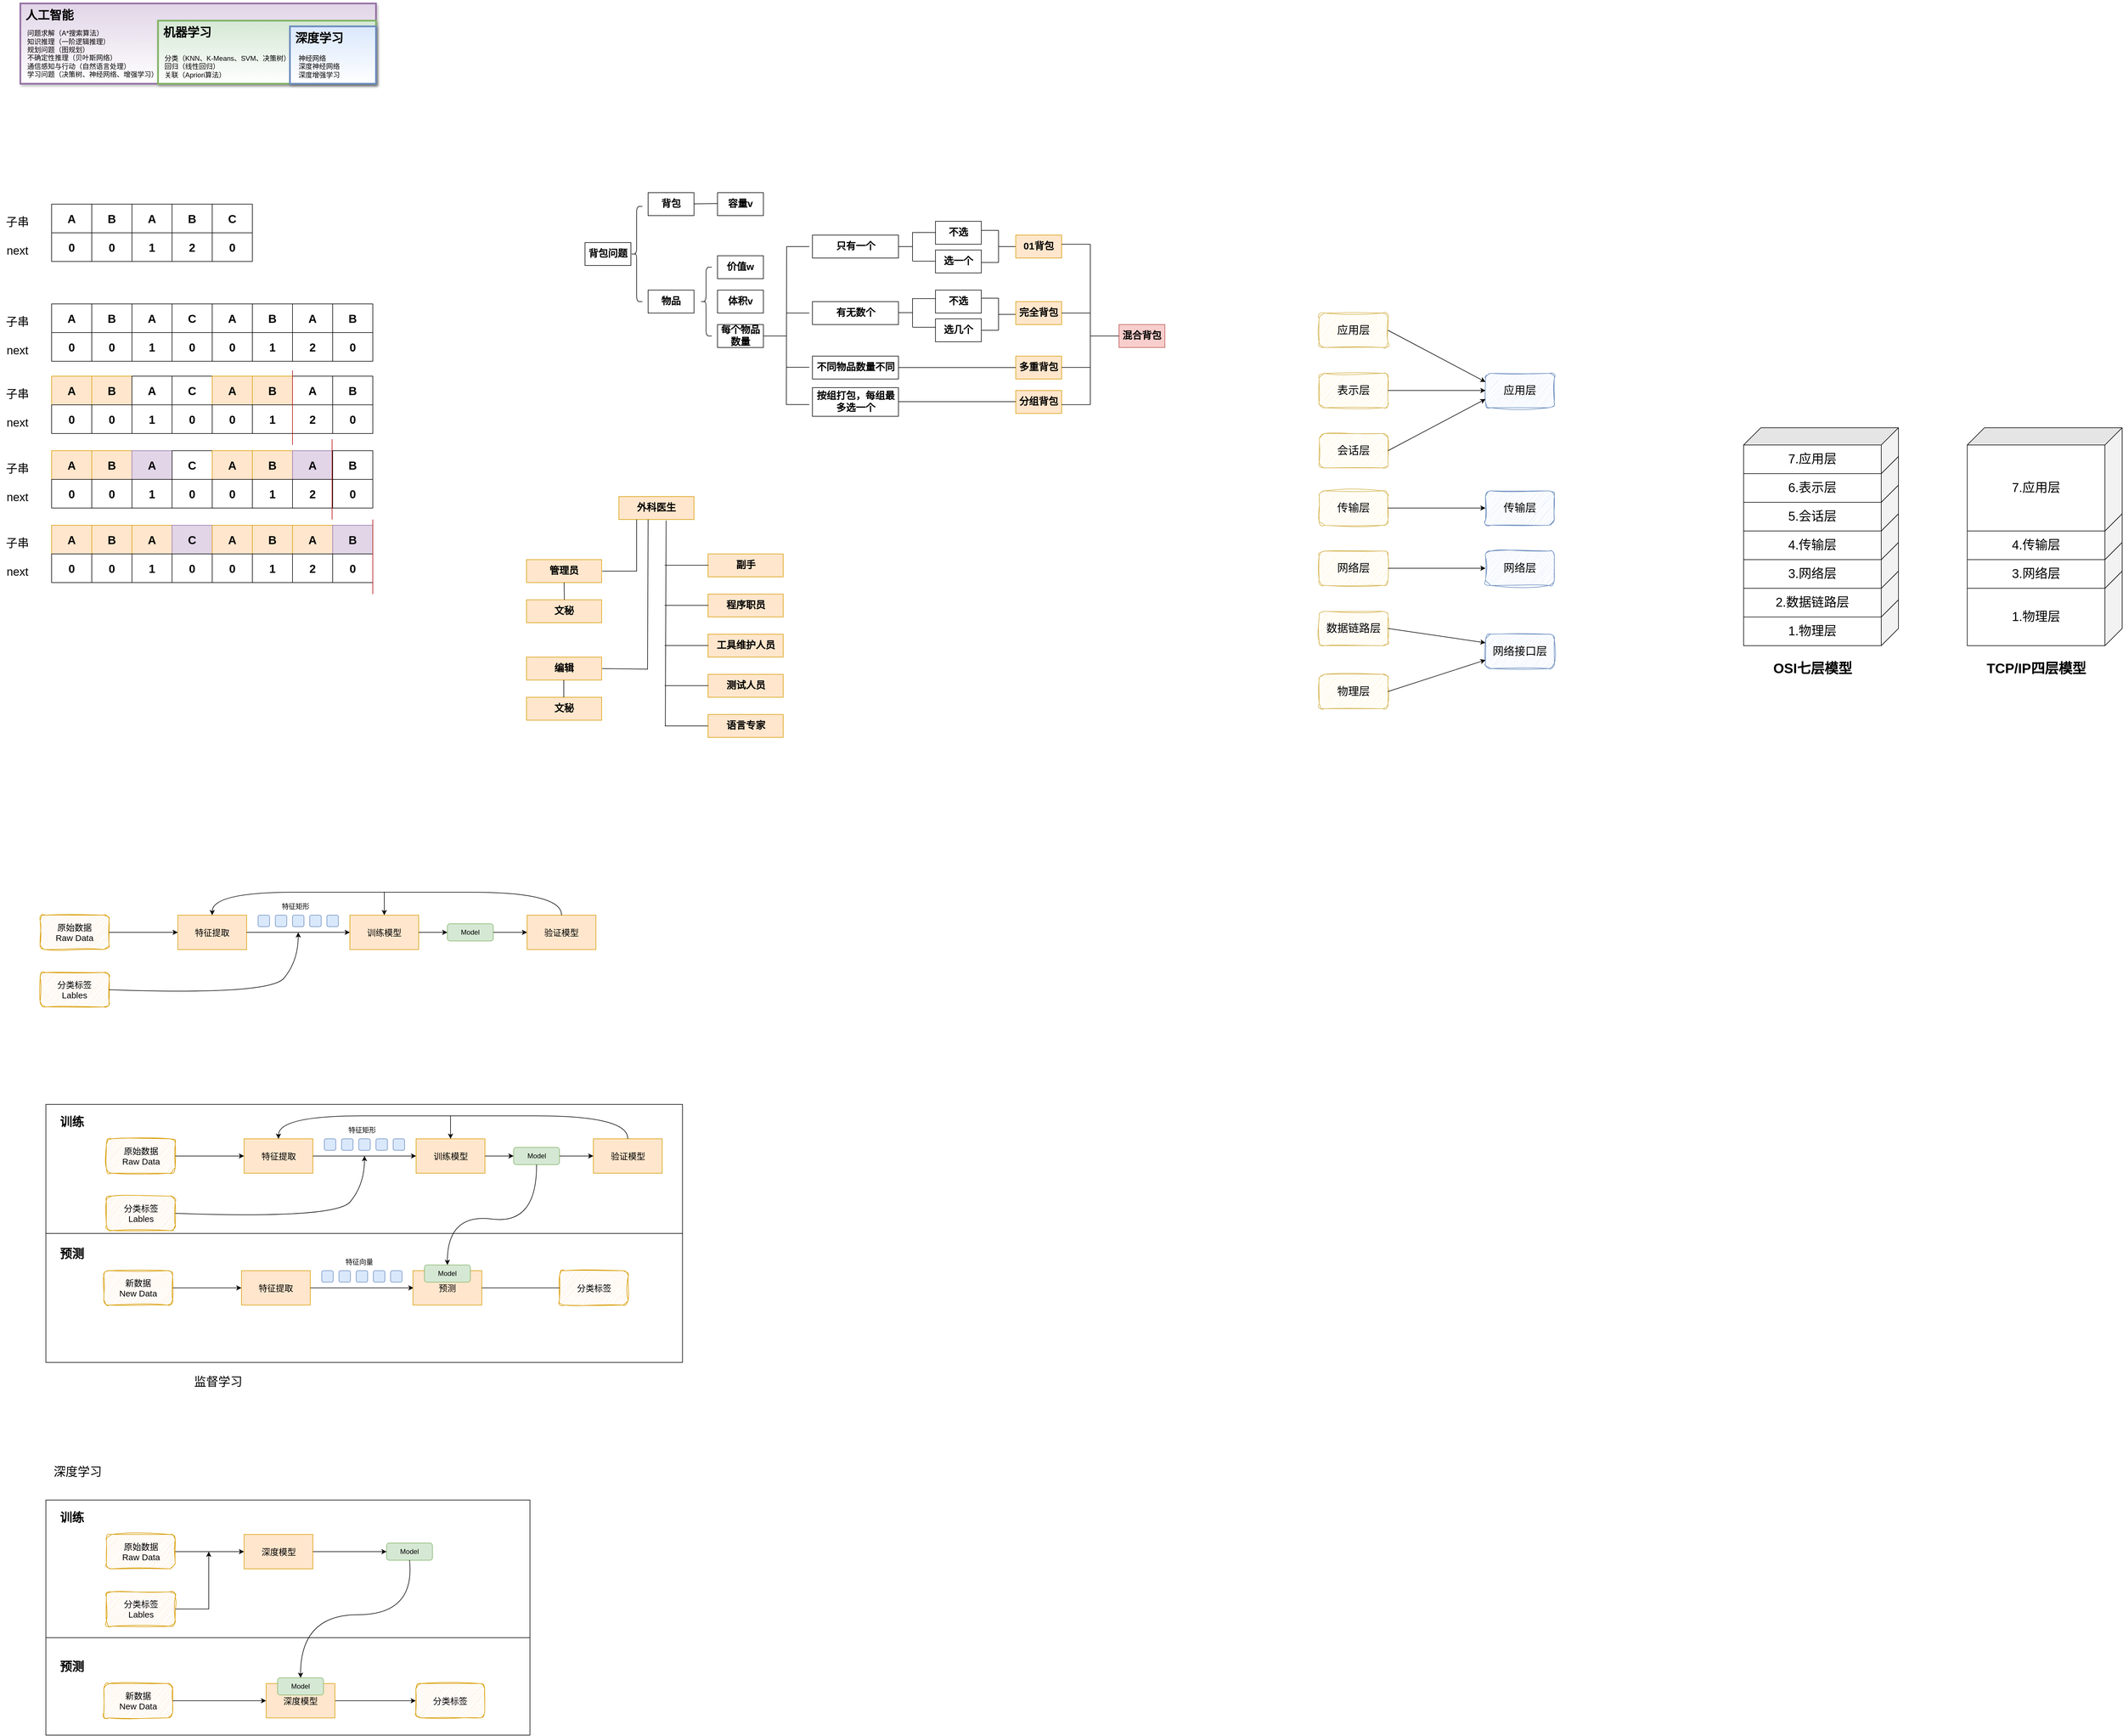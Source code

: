 <mxfile version="24.7.17">
  <diagram name="第 1 页" id="jig5XQP9XCwdvTIta5L3">
    <mxGraphModel dx="2035" dy="1772" grid="1" gridSize="10" guides="1" tooltips="1" connect="1" arrows="1" fold="1" page="0" pageScale="1" pageWidth="1169" pageHeight="827" math="0" shadow="0">
      <root>
        <mxCell id="0" />
        <mxCell id="1" parent="0" />
        <mxCell id="SyPI5_BRdWSdql9a65mf-8" value="&lt;font style=&quot;font-size: 22px;&quot;&gt;1.物理层&lt;/font&gt;" style="shape=cube;whiteSpace=wrap;html=1;boundedLbl=1;backgroundOutline=1;darkOpacity=0.05;darkOpacity2=0.1;size=30;direction=south;" vertex="1" parent="1">
          <mxGeometry x="3290" y="970" width="270" height="80" as="geometry" />
        </mxCell>
        <mxCell id="SyPI5_BRdWSdql9a65mf-9" value="&lt;font style=&quot;font-size: 22px;&quot;&gt;2.数据链路层&lt;/font&gt;" style="shape=cube;whiteSpace=wrap;html=1;boundedLbl=1;backgroundOutline=1;darkOpacity=0.05;darkOpacity2=0.1;size=30;direction=south;" vertex="1" parent="1">
          <mxGeometry x="3290" y="920" width="270" height="80" as="geometry" />
        </mxCell>
        <mxCell id="SyPI5_BRdWSdql9a65mf-10" value="&lt;font style=&quot;font-size: 22px;&quot;&gt;3.网络层&lt;/font&gt;" style="shape=cube;whiteSpace=wrap;html=1;boundedLbl=1;backgroundOutline=1;darkOpacity=0.05;darkOpacity2=0.1;size=30;direction=south;" vertex="1" parent="1">
          <mxGeometry x="3290" y="870" width="270" height="80" as="geometry" />
        </mxCell>
        <mxCell id="SyPI5_BRdWSdql9a65mf-5" value="&lt;font style=&quot;font-size: 22px;&quot;&gt;4.传输层&lt;/font&gt;" style="shape=cube;whiteSpace=wrap;html=1;boundedLbl=1;backgroundOutline=1;darkOpacity=0.05;darkOpacity2=0.1;size=30;direction=south;" vertex="1" parent="1">
          <mxGeometry x="3290" y="820" width="270" height="80" as="geometry" />
        </mxCell>
        <mxCell id="SyPI5_BRdWSdql9a65mf-6" value="&lt;font style=&quot;font-size: 22px;&quot;&gt;5.会话层&lt;/font&gt;" style="shape=cube;whiteSpace=wrap;html=1;boundedLbl=1;backgroundOutline=1;darkOpacity=0.05;darkOpacity2=0.1;size=30;direction=south;" vertex="1" parent="1">
          <mxGeometry x="3290" y="770" width="270" height="80" as="geometry" />
        </mxCell>
        <mxCell id="a-c-lI692ojfHMqZbVmZ-2" value="&lt;b&gt;&lt;font style=&quot;font-size: 20px;&quot;&gt;A&lt;/font&gt;&lt;/b&gt;" style="rounded=0;whiteSpace=wrap;html=1;" parent="1" vertex="1">
          <mxGeometry x="340" y="280" width="70" height="50" as="geometry" />
        </mxCell>
        <mxCell id="a-c-lI692ojfHMqZbVmZ-3" value="&lt;b&gt;&lt;font style=&quot;font-size: 20px;&quot;&gt;0&lt;/font&gt;&lt;/b&gt;" style="rounded=0;whiteSpace=wrap;html=1;" parent="1" vertex="1">
          <mxGeometry x="340" y="330" width="70" height="50" as="geometry" />
        </mxCell>
        <mxCell id="a-c-lI692ojfHMqZbVmZ-4" value="&lt;b&gt;&lt;font style=&quot;font-size: 20px;&quot;&gt;B&lt;/font&gt;&lt;/b&gt;" style="rounded=0;whiteSpace=wrap;html=1;" parent="1" vertex="1">
          <mxGeometry x="410" y="280" width="70" height="50" as="geometry" />
        </mxCell>
        <mxCell id="a-c-lI692ojfHMqZbVmZ-5" value="&lt;b&gt;&lt;font style=&quot;font-size: 20px;&quot;&gt;0&lt;/font&gt;&lt;/b&gt;" style="rounded=0;whiteSpace=wrap;html=1;" parent="1" vertex="1">
          <mxGeometry x="410" y="330" width="70" height="50" as="geometry" />
        </mxCell>
        <mxCell id="a-c-lI692ojfHMqZbVmZ-6" value="&lt;b&gt;&lt;font style=&quot;font-size: 20px;&quot;&gt;A&lt;/font&gt;&lt;/b&gt;" style="rounded=0;whiteSpace=wrap;html=1;" parent="1" vertex="1">
          <mxGeometry x="480" y="280" width="70" height="50" as="geometry" />
        </mxCell>
        <mxCell id="a-c-lI692ojfHMqZbVmZ-7" value="&lt;b&gt;&lt;font style=&quot;font-size: 20px;&quot;&gt;1&lt;/font&gt;&lt;/b&gt;" style="rounded=0;whiteSpace=wrap;html=1;" parent="1" vertex="1">
          <mxGeometry x="480" y="330" width="70" height="50" as="geometry" />
        </mxCell>
        <mxCell id="a-c-lI692ojfHMqZbVmZ-8" value="&lt;b&gt;&lt;font style=&quot;font-size: 20px;&quot;&gt;B&lt;/font&gt;&lt;/b&gt;" style="rounded=0;whiteSpace=wrap;html=1;" parent="1" vertex="1">
          <mxGeometry x="550" y="280" width="70" height="50" as="geometry" />
        </mxCell>
        <mxCell id="a-c-lI692ojfHMqZbVmZ-9" value="&lt;b&gt;&lt;font style=&quot;font-size: 20px;&quot;&gt;2&lt;/font&gt;&lt;/b&gt;" style="rounded=0;whiteSpace=wrap;html=1;" parent="1" vertex="1">
          <mxGeometry x="550" y="330" width="70" height="50" as="geometry" />
        </mxCell>
        <mxCell id="a-c-lI692ojfHMqZbVmZ-10" value="&lt;b&gt;&lt;font style=&quot;font-size: 20px;&quot;&gt;C&lt;/font&gt;&lt;/b&gt;" style="rounded=0;whiteSpace=wrap;html=1;" parent="1" vertex="1">
          <mxGeometry x="620" y="280" width="70" height="50" as="geometry" />
        </mxCell>
        <mxCell id="a-c-lI692ojfHMqZbVmZ-11" value="&lt;b&gt;&lt;font style=&quot;font-size: 20px;&quot;&gt;0&lt;/font&gt;&lt;/b&gt;" style="rounded=0;whiteSpace=wrap;html=1;" parent="1" vertex="1">
          <mxGeometry x="620" y="330" width="70" height="50" as="geometry" />
        </mxCell>
        <mxCell id="a-c-lI692ojfHMqZbVmZ-14" value="子串" style="text;html=1;align=center;verticalAlign=middle;resizable=0;points=[];autosize=1;strokeColor=none;fillColor=none;fontSize=20;" parent="1" vertex="1">
          <mxGeometry x="250" y="290" width="60" height="40" as="geometry" />
        </mxCell>
        <mxCell id="a-c-lI692ojfHMqZbVmZ-15" value="next" style="text;html=1;align=center;verticalAlign=middle;resizable=0;points=[];autosize=1;strokeColor=none;fillColor=none;fontSize=20;" parent="1" vertex="1">
          <mxGeometry x="250" y="340" width="60" height="40" as="geometry" />
        </mxCell>
        <mxCell id="ZGrVJlca84TRzesFdWJW-1" value="&lt;b&gt;&lt;font style=&quot;font-size: 20px;&quot;&gt;A&lt;/font&gt;&lt;/b&gt;" style="rounded=0;whiteSpace=wrap;html=1;" parent="1" vertex="1">
          <mxGeometry x="340" y="454" width="70" height="50" as="geometry" />
        </mxCell>
        <mxCell id="ZGrVJlca84TRzesFdWJW-2" value="&lt;b&gt;&lt;font style=&quot;font-size: 20px;&quot;&gt;0&lt;/font&gt;&lt;/b&gt;" style="rounded=0;whiteSpace=wrap;html=1;" parent="1" vertex="1">
          <mxGeometry x="340" y="504" width="70" height="50" as="geometry" />
        </mxCell>
        <mxCell id="ZGrVJlca84TRzesFdWJW-3" value="&lt;b&gt;&lt;font style=&quot;font-size: 20px;&quot;&gt;B&lt;/font&gt;&lt;/b&gt;" style="rounded=0;whiteSpace=wrap;html=1;" parent="1" vertex="1">
          <mxGeometry x="410" y="454" width="70" height="50" as="geometry" />
        </mxCell>
        <mxCell id="ZGrVJlca84TRzesFdWJW-4" value="&lt;b&gt;&lt;font style=&quot;font-size: 20px;&quot;&gt;0&lt;/font&gt;&lt;/b&gt;" style="rounded=0;whiteSpace=wrap;html=1;" parent="1" vertex="1">
          <mxGeometry x="410" y="504" width="70" height="50" as="geometry" />
        </mxCell>
        <mxCell id="ZGrVJlca84TRzesFdWJW-5" value="&lt;b&gt;&lt;font style=&quot;font-size: 20px;&quot;&gt;A&lt;/font&gt;&lt;/b&gt;" style="rounded=0;whiteSpace=wrap;html=1;" parent="1" vertex="1">
          <mxGeometry x="480" y="454" width="70" height="50" as="geometry" />
        </mxCell>
        <mxCell id="ZGrVJlca84TRzesFdWJW-6" value="&lt;b&gt;&lt;font style=&quot;font-size: 20px;&quot;&gt;1&lt;/font&gt;&lt;/b&gt;" style="rounded=0;whiteSpace=wrap;html=1;" parent="1" vertex="1">
          <mxGeometry x="480" y="504" width="70" height="50" as="geometry" />
        </mxCell>
        <mxCell id="ZGrVJlca84TRzesFdWJW-7" value="&lt;b&gt;&lt;font style=&quot;font-size: 20px;&quot;&gt;C&lt;/font&gt;&lt;/b&gt;" style="rounded=0;whiteSpace=wrap;html=1;" parent="1" vertex="1">
          <mxGeometry x="550" y="454" width="70" height="50" as="geometry" />
        </mxCell>
        <mxCell id="ZGrVJlca84TRzesFdWJW-8" value="&lt;b&gt;&lt;font style=&quot;font-size: 20px;&quot;&gt;0&lt;/font&gt;&lt;/b&gt;" style="rounded=0;whiteSpace=wrap;html=1;" parent="1" vertex="1">
          <mxGeometry x="550" y="504" width="70" height="50" as="geometry" />
        </mxCell>
        <mxCell id="ZGrVJlca84TRzesFdWJW-9" value="&lt;b&gt;&lt;font style=&quot;font-size: 20px;&quot;&gt;A&lt;/font&gt;&lt;/b&gt;" style="rounded=0;whiteSpace=wrap;html=1;" parent="1" vertex="1">
          <mxGeometry x="620" y="454" width="70" height="50" as="geometry" />
        </mxCell>
        <mxCell id="ZGrVJlca84TRzesFdWJW-10" value="&lt;b&gt;&lt;font style=&quot;font-size: 20px;&quot;&gt;0&lt;/font&gt;&lt;/b&gt;" style="rounded=0;whiteSpace=wrap;html=1;" parent="1" vertex="1">
          <mxGeometry x="620" y="504" width="70" height="50" as="geometry" />
        </mxCell>
        <mxCell id="ZGrVJlca84TRzesFdWJW-11" value="子串" style="text;html=1;align=center;verticalAlign=middle;resizable=0;points=[];autosize=1;strokeColor=none;fillColor=none;fontSize=20;" parent="1" vertex="1">
          <mxGeometry x="250" y="464" width="60" height="40" as="geometry" />
        </mxCell>
        <mxCell id="ZGrVJlca84TRzesFdWJW-12" value="next" style="text;html=1;align=center;verticalAlign=middle;resizable=0;points=[];autosize=1;strokeColor=none;fillColor=none;fontSize=20;" parent="1" vertex="1">
          <mxGeometry x="250" y="514" width="60" height="40" as="geometry" />
        </mxCell>
        <mxCell id="ZGrVJlca84TRzesFdWJW-13" value="&lt;b&gt;&lt;font style=&quot;font-size: 20px;&quot;&gt;B&lt;/font&gt;&lt;/b&gt;" style="rounded=0;whiteSpace=wrap;html=1;" parent="1" vertex="1">
          <mxGeometry x="690" y="454" width="70" height="50" as="geometry" />
        </mxCell>
        <mxCell id="ZGrVJlca84TRzesFdWJW-14" value="&lt;b&gt;&lt;font style=&quot;font-size: 20px;&quot;&gt;1&lt;/font&gt;&lt;/b&gt;" style="rounded=0;whiteSpace=wrap;html=1;" parent="1" vertex="1">
          <mxGeometry x="690" y="504" width="70" height="50" as="geometry" />
        </mxCell>
        <mxCell id="ZGrVJlca84TRzesFdWJW-15" value="&lt;b&gt;&lt;font style=&quot;font-size: 20px;&quot;&gt;A&lt;/font&gt;&lt;/b&gt;" style="rounded=0;whiteSpace=wrap;html=1;" parent="1" vertex="1">
          <mxGeometry x="760" y="454" width="70" height="50" as="geometry" />
        </mxCell>
        <mxCell id="ZGrVJlca84TRzesFdWJW-16" value="&lt;b&gt;&lt;font style=&quot;font-size: 20px;&quot;&gt;2&lt;/font&gt;&lt;/b&gt;" style="rounded=0;whiteSpace=wrap;html=1;" parent="1" vertex="1">
          <mxGeometry x="760" y="504" width="70" height="50" as="geometry" />
        </mxCell>
        <mxCell id="ZGrVJlca84TRzesFdWJW-17" value="&lt;b&gt;&lt;font style=&quot;font-size: 20px;&quot;&gt;B&lt;/font&gt;&lt;/b&gt;" style="rounded=0;whiteSpace=wrap;html=1;" parent="1" vertex="1">
          <mxGeometry x="830" y="454" width="70" height="50" as="geometry" />
        </mxCell>
        <mxCell id="ZGrVJlca84TRzesFdWJW-18" value="&lt;b&gt;&lt;font style=&quot;font-size: 20px;&quot;&gt;0&lt;/font&gt;&lt;/b&gt;" style="rounded=0;whiteSpace=wrap;html=1;" parent="1" vertex="1">
          <mxGeometry x="830" y="504" width="70" height="50" as="geometry" />
        </mxCell>
        <mxCell id="ZGrVJlca84TRzesFdWJW-19" value="&lt;b&gt;&lt;font style=&quot;font-size: 20px;&quot;&gt;A&lt;/font&gt;&lt;/b&gt;" style="rounded=0;whiteSpace=wrap;html=1;fillColor=#ffe6cc;strokeColor=#d79b00;" parent="1" vertex="1">
          <mxGeometry x="340" y="580" width="70" height="50" as="geometry" />
        </mxCell>
        <mxCell id="ZGrVJlca84TRzesFdWJW-20" value="&lt;b&gt;&lt;font style=&quot;font-size: 20px;&quot;&gt;0&lt;/font&gt;&lt;/b&gt;" style="rounded=0;whiteSpace=wrap;html=1;" parent="1" vertex="1">
          <mxGeometry x="340" y="630" width="70" height="50" as="geometry" />
        </mxCell>
        <mxCell id="ZGrVJlca84TRzesFdWJW-21" value="&lt;b&gt;&lt;font style=&quot;font-size: 20px;&quot;&gt;B&lt;/font&gt;&lt;/b&gt;" style="rounded=0;whiteSpace=wrap;html=1;fillColor=#ffe6cc;strokeColor=#d79b00;" parent="1" vertex="1">
          <mxGeometry x="410" y="580" width="70" height="50" as="geometry" />
        </mxCell>
        <mxCell id="ZGrVJlca84TRzesFdWJW-22" value="&lt;b&gt;&lt;font style=&quot;font-size: 20px;&quot;&gt;0&lt;/font&gt;&lt;/b&gt;" style="rounded=0;whiteSpace=wrap;html=1;" parent="1" vertex="1">
          <mxGeometry x="410" y="630" width="70" height="50" as="geometry" />
        </mxCell>
        <mxCell id="ZGrVJlca84TRzesFdWJW-23" value="&lt;b&gt;&lt;font style=&quot;font-size: 20px;&quot;&gt;A&lt;/font&gt;&lt;/b&gt;" style="rounded=0;whiteSpace=wrap;html=1;" parent="1" vertex="1">
          <mxGeometry x="480" y="580" width="70" height="50" as="geometry" />
        </mxCell>
        <mxCell id="ZGrVJlca84TRzesFdWJW-24" value="&lt;b&gt;&lt;font style=&quot;font-size: 20px;&quot;&gt;1&lt;/font&gt;&lt;/b&gt;" style="rounded=0;whiteSpace=wrap;html=1;" parent="1" vertex="1">
          <mxGeometry x="480" y="630" width="70" height="50" as="geometry" />
        </mxCell>
        <mxCell id="ZGrVJlca84TRzesFdWJW-25" value="&lt;b&gt;&lt;font style=&quot;font-size: 20px;&quot;&gt;C&lt;/font&gt;&lt;/b&gt;" style="rounded=0;whiteSpace=wrap;html=1;" parent="1" vertex="1">
          <mxGeometry x="550" y="580" width="70" height="50" as="geometry" />
        </mxCell>
        <mxCell id="ZGrVJlca84TRzesFdWJW-26" value="&lt;b&gt;&lt;font style=&quot;font-size: 20px;&quot;&gt;0&lt;/font&gt;&lt;/b&gt;" style="rounded=0;whiteSpace=wrap;html=1;" parent="1" vertex="1">
          <mxGeometry x="550" y="630" width="70" height="50" as="geometry" />
        </mxCell>
        <mxCell id="ZGrVJlca84TRzesFdWJW-27" value="&lt;b&gt;&lt;font style=&quot;font-size: 20px;&quot;&gt;A&lt;/font&gt;&lt;/b&gt;" style="rounded=0;whiteSpace=wrap;html=1;fillColor=#ffe6cc;strokeColor=#d79b00;" parent="1" vertex="1">
          <mxGeometry x="620" y="580" width="70" height="50" as="geometry" />
        </mxCell>
        <mxCell id="ZGrVJlca84TRzesFdWJW-28" value="&lt;b&gt;&lt;font style=&quot;font-size: 20px;&quot;&gt;0&lt;/font&gt;&lt;/b&gt;" style="rounded=0;whiteSpace=wrap;html=1;" parent="1" vertex="1">
          <mxGeometry x="620" y="630" width="70" height="50" as="geometry" />
        </mxCell>
        <mxCell id="ZGrVJlca84TRzesFdWJW-29" value="子串" style="text;html=1;align=center;verticalAlign=middle;resizable=0;points=[];autosize=1;strokeColor=none;fillColor=none;fontSize=20;" parent="1" vertex="1">
          <mxGeometry x="250" y="590" width="60" height="40" as="geometry" />
        </mxCell>
        <mxCell id="ZGrVJlca84TRzesFdWJW-30" value="next" style="text;html=1;align=center;verticalAlign=middle;resizable=0;points=[];autosize=1;strokeColor=none;fillColor=none;fontSize=20;" parent="1" vertex="1">
          <mxGeometry x="250" y="640" width="60" height="40" as="geometry" />
        </mxCell>
        <mxCell id="ZGrVJlca84TRzesFdWJW-31" value="&lt;b&gt;&lt;font style=&quot;font-size: 20px;&quot;&gt;B&lt;/font&gt;&lt;/b&gt;" style="rounded=0;whiteSpace=wrap;html=1;fillColor=#ffe6cc;strokeColor=#d79b00;" parent="1" vertex="1">
          <mxGeometry x="690" y="580" width="70" height="50" as="geometry" />
        </mxCell>
        <mxCell id="ZGrVJlca84TRzesFdWJW-32" value="&lt;b&gt;&lt;font style=&quot;font-size: 20px;&quot;&gt;1&lt;/font&gt;&lt;/b&gt;" style="rounded=0;whiteSpace=wrap;html=1;" parent="1" vertex="1">
          <mxGeometry x="690" y="630" width="70" height="50" as="geometry" />
        </mxCell>
        <mxCell id="ZGrVJlca84TRzesFdWJW-33" value="&lt;b&gt;&lt;font style=&quot;font-size: 20px;&quot;&gt;A&lt;/font&gt;&lt;/b&gt;" style="rounded=0;whiteSpace=wrap;html=1;" parent="1" vertex="1">
          <mxGeometry x="760" y="580" width="70" height="50" as="geometry" />
        </mxCell>
        <mxCell id="ZGrVJlca84TRzesFdWJW-34" value="&lt;b&gt;&lt;font style=&quot;font-size: 20px;&quot;&gt;2&lt;/font&gt;&lt;/b&gt;" style="rounded=0;whiteSpace=wrap;html=1;" parent="1" vertex="1">
          <mxGeometry x="760" y="630" width="70" height="50" as="geometry" />
        </mxCell>
        <mxCell id="ZGrVJlca84TRzesFdWJW-35" value="&lt;b&gt;&lt;font style=&quot;font-size: 20px;&quot;&gt;B&lt;/font&gt;&lt;/b&gt;" style="rounded=0;whiteSpace=wrap;html=1;" parent="1" vertex="1">
          <mxGeometry x="830" y="580" width="70" height="50" as="geometry" />
        </mxCell>
        <mxCell id="ZGrVJlca84TRzesFdWJW-36" value="&lt;b&gt;&lt;font style=&quot;font-size: 20px;&quot;&gt;0&lt;/font&gt;&lt;/b&gt;" style="rounded=0;whiteSpace=wrap;html=1;" parent="1" vertex="1">
          <mxGeometry x="830" y="630" width="70" height="50" as="geometry" />
        </mxCell>
        <mxCell id="ZGrVJlca84TRzesFdWJW-37" value="" style="endArrow=none;html=1;rounded=0;fillColor=#e51400;strokeColor=#B20000;" parent="1" edge="1">
          <mxGeometry width="50" height="50" relative="1" as="geometry">
            <mxPoint x="760" y="700" as="sourcePoint" />
            <mxPoint x="760" y="570" as="targetPoint" />
          </mxGeometry>
        </mxCell>
        <mxCell id="ZGrVJlca84TRzesFdWJW-38" value="&lt;b&gt;&lt;font style=&quot;font-size: 20px;&quot;&gt;A&lt;/font&gt;&lt;/b&gt;" style="rounded=0;whiteSpace=wrap;html=1;fillColor=#ffe6cc;strokeColor=#d79b00;" parent="1" vertex="1">
          <mxGeometry x="340" y="710" width="70" height="50" as="geometry" />
        </mxCell>
        <mxCell id="ZGrVJlca84TRzesFdWJW-39" value="&lt;b&gt;&lt;font style=&quot;font-size: 20px;&quot;&gt;0&lt;/font&gt;&lt;/b&gt;" style="rounded=0;whiteSpace=wrap;html=1;" parent="1" vertex="1">
          <mxGeometry x="340" y="760" width="70" height="50" as="geometry" />
        </mxCell>
        <mxCell id="ZGrVJlca84TRzesFdWJW-40" value="&lt;b&gt;&lt;font style=&quot;font-size: 20px;&quot;&gt;B&lt;/font&gt;&lt;/b&gt;" style="rounded=0;whiteSpace=wrap;html=1;fillColor=#ffe6cc;strokeColor=#d79b00;" parent="1" vertex="1">
          <mxGeometry x="410" y="710" width="70" height="50" as="geometry" />
        </mxCell>
        <mxCell id="ZGrVJlca84TRzesFdWJW-41" value="&lt;b&gt;&lt;font style=&quot;font-size: 20px;&quot;&gt;0&lt;/font&gt;&lt;/b&gt;" style="rounded=0;whiteSpace=wrap;html=1;" parent="1" vertex="1">
          <mxGeometry x="410" y="760" width="70" height="50" as="geometry" />
        </mxCell>
        <mxCell id="ZGrVJlca84TRzesFdWJW-42" value="&lt;b&gt;&lt;font style=&quot;font-size: 20px;&quot;&gt;A&lt;/font&gt;&lt;/b&gt;" style="rounded=0;whiteSpace=wrap;html=1;fillColor=#e1d5e7;strokeColor=#9673a6;" parent="1" vertex="1">
          <mxGeometry x="480" y="710" width="70" height="50" as="geometry" />
        </mxCell>
        <mxCell id="ZGrVJlca84TRzesFdWJW-43" value="&lt;b&gt;&lt;font style=&quot;font-size: 20px;&quot;&gt;1&lt;/font&gt;&lt;/b&gt;" style="rounded=0;whiteSpace=wrap;html=1;" parent="1" vertex="1">
          <mxGeometry x="480" y="760" width="70" height="50" as="geometry" />
        </mxCell>
        <mxCell id="ZGrVJlca84TRzesFdWJW-44" value="&lt;b&gt;&lt;font style=&quot;font-size: 20px;&quot;&gt;C&lt;/font&gt;&lt;/b&gt;" style="rounded=0;whiteSpace=wrap;html=1;" parent="1" vertex="1">
          <mxGeometry x="550" y="710" width="70" height="50" as="geometry" />
        </mxCell>
        <mxCell id="ZGrVJlca84TRzesFdWJW-45" value="&lt;b&gt;&lt;font style=&quot;font-size: 20px;&quot;&gt;0&lt;/font&gt;&lt;/b&gt;" style="rounded=0;whiteSpace=wrap;html=1;" parent="1" vertex="1">
          <mxGeometry x="550" y="760" width="70" height="50" as="geometry" />
        </mxCell>
        <mxCell id="ZGrVJlca84TRzesFdWJW-46" value="&lt;b&gt;&lt;font style=&quot;font-size: 20px;&quot;&gt;A&lt;/font&gt;&lt;/b&gt;" style="rounded=0;whiteSpace=wrap;html=1;fillColor=#ffe6cc;strokeColor=#d79b00;" parent="1" vertex="1">
          <mxGeometry x="620" y="710" width="70" height="50" as="geometry" />
        </mxCell>
        <mxCell id="ZGrVJlca84TRzesFdWJW-47" value="&lt;b&gt;&lt;font style=&quot;font-size: 20px;&quot;&gt;0&lt;/font&gt;&lt;/b&gt;" style="rounded=0;whiteSpace=wrap;html=1;" parent="1" vertex="1">
          <mxGeometry x="620" y="760" width="70" height="50" as="geometry" />
        </mxCell>
        <mxCell id="ZGrVJlca84TRzesFdWJW-48" value="子串" style="text;html=1;align=center;verticalAlign=middle;resizable=0;points=[];autosize=1;strokeColor=none;fillColor=none;fontSize=20;" parent="1" vertex="1">
          <mxGeometry x="250" y="720" width="60" height="40" as="geometry" />
        </mxCell>
        <mxCell id="ZGrVJlca84TRzesFdWJW-49" value="next" style="text;html=1;align=center;verticalAlign=middle;resizable=0;points=[];autosize=1;strokeColor=none;fillColor=none;fontSize=20;" parent="1" vertex="1">
          <mxGeometry x="250" y="770" width="60" height="40" as="geometry" />
        </mxCell>
        <mxCell id="ZGrVJlca84TRzesFdWJW-50" value="&lt;b&gt;&lt;font style=&quot;font-size: 20px;&quot;&gt;B&lt;/font&gt;&lt;/b&gt;" style="rounded=0;whiteSpace=wrap;html=1;fillColor=#ffe6cc;strokeColor=#d79b00;" parent="1" vertex="1">
          <mxGeometry x="690" y="710" width="70" height="50" as="geometry" />
        </mxCell>
        <mxCell id="ZGrVJlca84TRzesFdWJW-51" value="&lt;b&gt;&lt;font style=&quot;font-size: 20px;&quot;&gt;1&lt;/font&gt;&lt;/b&gt;" style="rounded=0;whiteSpace=wrap;html=1;" parent="1" vertex="1">
          <mxGeometry x="690" y="760" width="70" height="50" as="geometry" />
        </mxCell>
        <mxCell id="ZGrVJlca84TRzesFdWJW-52" value="&lt;b&gt;&lt;font style=&quot;font-size: 20px;&quot;&gt;A&lt;/font&gt;&lt;/b&gt;" style="rounded=0;whiteSpace=wrap;html=1;fillColor=#e1d5e7;strokeColor=#9673a6;" parent="1" vertex="1">
          <mxGeometry x="760" y="710" width="70" height="50" as="geometry" />
        </mxCell>
        <mxCell id="ZGrVJlca84TRzesFdWJW-53" value="&lt;b&gt;&lt;font style=&quot;font-size: 20px;&quot;&gt;2&lt;/font&gt;&lt;/b&gt;" style="rounded=0;whiteSpace=wrap;html=1;" parent="1" vertex="1">
          <mxGeometry x="760" y="760" width="70" height="50" as="geometry" />
        </mxCell>
        <mxCell id="ZGrVJlca84TRzesFdWJW-54" value="&lt;b&gt;&lt;font style=&quot;font-size: 20px;&quot;&gt;B&lt;/font&gt;&lt;/b&gt;" style="rounded=0;whiteSpace=wrap;html=1;" parent="1" vertex="1">
          <mxGeometry x="830" y="710" width="70" height="50" as="geometry" />
        </mxCell>
        <mxCell id="ZGrVJlca84TRzesFdWJW-55" value="&lt;b&gt;&lt;font style=&quot;font-size: 20px;&quot;&gt;0&lt;/font&gt;&lt;/b&gt;" style="rounded=0;whiteSpace=wrap;html=1;" parent="1" vertex="1">
          <mxGeometry x="830" y="760" width="70" height="50" as="geometry" />
        </mxCell>
        <mxCell id="ZGrVJlca84TRzesFdWJW-56" value="" style="endArrow=none;html=1;rounded=0;fillColor=#e51400;strokeColor=#B20000;" parent="1" edge="1">
          <mxGeometry width="50" height="50" relative="1" as="geometry">
            <mxPoint x="829" y="830" as="sourcePoint" />
            <mxPoint x="829" y="690" as="targetPoint" />
          </mxGeometry>
        </mxCell>
        <mxCell id="ZGrVJlca84TRzesFdWJW-57" value="&lt;b&gt;&lt;font style=&quot;font-size: 20px;&quot;&gt;A&lt;/font&gt;&lt;/b&gt;" style="rounded=0;whiteSpace=wrap;html=1;fillColor=#ffe6cc;strokeColor=#d79b00;" parent="1" vertex="1">
          <mxGeometry x="340" y="840" width="70" height="50" as="geometry" />
        </mxCell>
        <mxCell id="ZGrVJlca84TRzesFdWJW-58" value="&lt;b&gt;&lt;font style=&quot;font-size: 20px;&quot;&gt;0&lt;/font&gt;&lt;/b&gt;" style="rounded=0;whiteSpace=wrap;html=1;" parent="1" vertex="1">
          <mxGeometry x="340" y="890" width="70" height="50" as="geometry" />
        </mxCell>
        <mxCell id="ZGrVJlca84TRzesFdWJW-59" value="&lt;b&gt;&lt;font style=&quot;font-size: 20px;&quot;&gt;B&lt;/font&gt;&lt;/b&gt;" style="rounded=0;whiteSpace=wrap;html=1;fillColor=#ffe6cc;strokeColor=#d79b00;" parent="1" vertex="1">
          <mxGeometry x="410" y="840" width="70" height="50" as="geometry" />
        </mxCell>
        <mxCell id="ZGrVJlca84TRzesFdWJW-60" value="&lt;b&gt;&lt;font style=&quot;font-size: 20px;&quot;&gt;0&lt;/font&gt;&lt;/b&gt;" style="rounded=0;whiteSpace=wrap;html=1;" parent="1" vertex="1">
          <mxGeometry x="410" y="890" width="70" height="50" as="geometry" />
        </mxCell>
        <mxCell id="ZGrVJlca84TRzesFdWJW-61" value="&lt;b&gt;&lt;font style=&quot;font-size: 20px;&quot;&gt;A&lt;/font&gt;&lt;/b&gt;" style="rounded=0;whiteSpace=wrap;html=1;fillColor=#ffe6cc;strokeColor=#d79b00;" parent="1" vertex="1">
          <mxGeometry x="480" y="840" width="70" height="50" as="geometry" />
        </mxCell>
        <mxCell id="ZGrVJlca84TRzesFdWJW-62" value="&lt;b&gt;&lt;font style=&quot;font-size: 20px;&quot;&gt;1&lt;/font&gt;&lt;/b&gt;" style="rounded=0;whiteSpace=wrap;html=1;" parent="1" vertex="1">
          <mxGeometry x="480" y="890" width="70" height="50" as="geometry" />
        </mxCell>
        <mxCell id="ZGrVJlca84TRzesFdWJW-63" value="&lt;b&gt;&lt;font style=&quot;font-size: 20px;&quot;&gt;C&lt;/font&gt;&lt;/b&gt;" style="rounded=0;whiteSpace=wrap;html=1;fillColor=#e1d5e7;strokeColor=#9673a6;" parent="1" vertex="1">
          <mxGeometry x="550" y="840" width="70" height="50" as="geometry" />
        </mxCell>
        <mxCell id="ZGrVJlca84TRzesFdWJW-64" value="&lt;b&gt;&lt;font style=&quot;font-size: 20px;&quot;&gt;0&lt;/font&gt;&lt;/b&gt;" style="rounded=0;whiteSpace=wrap;html=1;" parent="1" vertex="1">
          <mxGeometry x="550" y="890" width="70" height="50" as="geometry" />
        </mxCell>
        <mxCell id="ZGrVJlca84TRzesFdWJW-65" value="&lt;b&gt;&lt;font style=&quot;font-size: 20px;&quot;&gt;A&lt;/font&gt;&lt;/b&gt;" style="rounded=0;whiteSpace=wrap;html=1;fillColor=#ffe6cc;strokeColor=#d79b00;" parent="1" vertex="1">
          <mxGeometry x="620" y="840" width="70" height="50" as="geometry" />
        </mxCell>
        <mxCell id="ZGrVJlca84TRzesFdWJW-66" value="&lt;b&gt;&lt;font style=&quot;font-size: 20px;&quot;&gt;0&lt;/font&gt;&lt;/b&gt;" style="rounded=0;whiteSpace=wrap;html=1;" parent="1" vertex="1">
          <mxGeometry x="620" y="890" width="70" height="50" as="geometry" />
        </mxCell>
        <mxCell id="ZGrVJlca84TRzesFdWJW-67" value="子串" style="text;html=1;align=center;verticalAlign=middle;resizable=0;points=[];autosize=1;strokeColor=none;fillColor=none;fontSize=20;" parent="1" vertex="1">
          <mxGeometry x="250" y="850" width="60" height="40" as="geometry" />
        </mxCell>
        <mxCell id="ZGrVJlca84TRzesFdWJW-68" value="next" style="text;html=1;align=center;verticalAlign=middle;resizable=0;points=[];autosize=1;strokeColor=none;fillColor=none;fontSize=20;" parent="1" vertex="1">
          <mxGeometry x="250" y="900" width="60" height="40" as="geometry" />
        </mxCell>
        <mxCell id="ZGrVJlca84TRzesFdWJW-69" value="&lt;b&gt;&lt;font style=&quot;font-size: 20px;&quot;&gt;B&lt;/font&gt;&lt;/b&gt;" style="rounded=0;whiteSpace=wrap;html=1;fillColor=#ffe6cc;strokeColor=#d79b00;" parent="1" vertex="1">
          <mxGeometry x="690" y="840" width="70" height="50" as="geometry" />
        </mxCell>
        <mxCell id="ZGrVJlca84TRzesFdWJW-70" value="&lt;b&gt;&lt;font style=&quot;font-size: 20px;&quot;&gt;1&lt;/font&gt;&lt;/b&gt;" style="rounded=0;whiteSpace=wrap;html=1;" parent="1" vertex="1">
          <mxGeometry x="690" y="890" width="70" height="50" as="geometry" />
        </mxCell>
        <mxCell id="ZGrVJlca84TRzesFdWJW-71" value="&lt;b&gt;&lt;font style=&quot;font-size: 20px;&quot;&gt;A&lt;/font&gt;&lt;/b&gt;" style="rounded=0;whiteSpace=wrap;html=1;fillColor=#ffe6cc;strokeColor=#d79b00;" parent="1" vertex="1">
          <mxGeometry x="760" y="840" width="70" height="50" as="geometry" />
        </mxCell>
        <mxCell id="ZGrVJlca84TRzesFdWJW-72" value="&lt;b&gt;&lt;font style=&quot;font-size: 20px;&quot;&gt;2&lt;/font&gt;&lt;/b&gt;" style="rounded=0;whiteSpace=wrap;html=1;" parent="1" vertex="1">
          <mxGeometry x="760" y="890" width="70" height="50" as="geometry" />
        </mxCell>
        <mxCell id="ZGrVJlca84TRzesFdWJW-73" value="&lt;b&gt;&lt;font style=&quot;font-size: 20px;&quot;&gt;B&lt;/font&gt;&lt;/b&gt;" style="rounded=0;whiteSpace=wrap;html=1;fillColor=#e1d5e7;strokeColor=#9673a6;" parent="1" vertex="1">
          <mxGeometry x="830" y="840" width="70" height="50" as="geometry" />
        </mxCell>
        <mxCell id="ZGrVJlca84TRzesFdWJW-74" value="&lt;b&gt;&lt;font style=&quot;font-size: 20px;&quot;&gt;0&lt;/font&gt;&lt;/b&gt;" style="rounded=0;whiteSpace=wrap;html=1;" parent="1" vertex="1">
          <mxGeometry x="830" y="890" width="70" height="50" as="geometry" />
        </mxCell>
        <mxCell id="ZGrVJlca84TRzesFdWJW-75" value="" style="endArrow=none;html=1;rounded=0;fillColor=#e51400;strokeColor=#B20000;" parent="1" edge="1">
          <mxGeometry width="50" height="50" relative="1" as="geometry">
            <mxPoint x="900" y="960" as="sourcePoint" />
            <mxPoint x="900" y="830" as="targetPoint" />
          </mxGeometry>
        </mxCell>
        <mxCell id="l3WoPUknyc_20ClBkrL5-1" value="&lt;b&gt;&lt;font style=&quot;font-size: 17px;&quot;&gt;背包问题&lt;/font&gt;&lt;/b&gt;" style="whiteSpace=wrap;html=1;" parent="1" vertex="1">
          <mxGeometry x="1270" y="347" width="80" height="40" as="geometry" />
        </mxCell>
        <mxCell id="l3WoPUknyc_20ClBkrL5-3" value="&lt;b&gt;&lt;font style=&quot;font-size: 17px;&quot;&gt;背包&lt;/font&gt;&lt;/b&gt;" style="whiteSpace=wrap;html=1;" parent="1" vertex="1">
          <mxGeometry x="1380" y="260" width="80" height="40" as="geometry" />
        </mxCell>
        <mxCell id="l3WoPUknyc_20ClBkrL5-4" value="&lt;b&gt;&lt;font style=&quot;font-size: 17px;&quot;&gt;物品&lt;/font&gt;&lt;/b&gt;" style="whiteSpace=wrap;html=1;" parent="1" vertex="1">
          <mxGeometry x="1380" y="430" width="80" height="40" as="geometry" />
        </mxCell>
        <mxCell id="l3WoPUknyc_20ClBkrL5-5" value="" style="shape=curlyBracket;whiteSpace=wrap;html=1;rounded=1;labelPosition=left;verticalLabelPosition=middle;align=right;verticalAlign=middle;" parent="1" vertex="1">
          <mxGeometry x="1350" y="284" width="20" height="166" as="geometry" />
        </mxCell>
        <mxCell id="l3WoPUknyc_20ClBkrL5-6" value="&lt;b&gt;&lt;font style=&quot;font-size: 17px;&quot;&gt;价值w&lt;/font&gt;&lt;/b&gt;" style="whiteSpace=wrap;html=1;" parent="1" vertex="1">
          <mxGeometry x="1501" y="370" width="80" height="40" as="geometry" />
        </mxCell>
        <mxCell id="l3WoPUknyc_20ClBkrL5-7" value="&lt;b&gt;&lt;font style=&quot;font-size: 17px;&quot;&gt;体积v&lt;/font&gt;&lt;/b&gt;" style="whiteSpace=wrap;html=1;" parent="1" vertex="1">
          <mxGeometry x="1501" y="430" width="80" height="40" as="geometry" />
        </mxCell>
        <mxCell id="l3WoPUknyc_20ClBkrL5-8" value="" style="shape=curlyBracket;whiteSpace=wrap;html=1;rounded=1;labelPosition=left;verticalLabelPosition=middle;align=right;verticalAlign=middle;" parent="1" vertex="1">
          <mxGeometry x="1471" y="390" width="20" height="120" as="geometry" />
        </mxCell>
        <mxCell id="l3WoPUknyc_20ClBkrL5-9" value="&lt;b&gt;&lt;font style=&quot;font-size: 17px;&quot;&gt;容量v&lt;/font&gt;&lt;/b&gt;" style="whiteSpace=wrap;html=1;" parent="1" vertex="1">
          <mxGeometry x="1501" y="260" width="80" height="40" as="geometry" />
        </mxCell>
        <mxCell id="l3WoPUknyc_20ClBkrL5-11" value="&lt;b&gt;&lt;font style=&quot;font-size: 17px;&quot;&gt;每个物品数量&lt;/font&gt;&lt;/b&gt;" style="whiteSpace=wrap;html=1;" parent="1" vertex="1">
          <mxGeometry x="1501" y="490" width="80" height="40" as="geometry" />
        </mxCell>
        <mxCell id="l3WoPUknyc_20ClBkrL5-12" value="&lt;b&gt;&lt;font style=&quot;font-size: 17px;&quot;&gt;只有一个&lt;/font&gt;&lt;/b&gt;" style="whiteSpace=wrap;html=1;" parent="1" vertex="1">
          <mxGeometry x="1666.5" y="334" width="150" height="40" as="geometry" />
        </mxCell>
        <mxCell id="l3WoPUknyc_20ClBkrL5-15" value="&lt;b&gt;&lt;font style=&quot;font-size: 17px;&quot;&gt;不同物品数量不同&lt;/font&gt;&lt;/b&gt;" style="whiteSpace=wrap;html=1;" parent="1" vertex="1">
          <mxGeometry x="1666.5" y="545" width="150" height="40" as="geometry" />
        </mxCell>
        <mxCell id="l3WoPUknyc_20ClBkrL5-18" value="&lt;b&gt;&lt;font style=&quot;font-size: 17px;&quot;&gt;有无数个&lt;/font&gt;&lt;/b&gt;" style="whiteSpace=wrap;html=1;" parent="1" vertex="1">
          <mxGeometry x="1666.5" y="450" width="150" height="40" as="geometry" />
        </mxCell>
        <mxCell id="SGfuqSxOl_KKEbrOfxLH-2" value="&lt;b&gt;&lt;font style=&quot;font-size: 17px;&quot;&gt;外科医生&lt;/font&gt;&lt;/b&gt;" style="whiteSpace=wrap;html=1;fillColor=#ffe6cc;strokeColor=#d79b00;" parent="1" vertex="1">
          <mxGeometry x="1329" y="790" width="131" height="40" as="geometry" />
        </mxCell>
        <mxCell id="SGfuqSxOl_KKEbrOfxLH-3" value="&lt;b&gt;&lt;font style=&quot;font-size: 17px;&quot;&gt;副手&lt;/font&gt;&lt;/b&gt;" style="whiteSpace=wrap;html=1;fillColor=#ffe6cc;strokeColor=#d79b00;" parent="1" vertex="1">
          <mxGeometry x="1484.5" y="890" width="131" height="40" as="geometry" />
        </mxCell>
        <mxCell id="SGfuqSxOl_KKEbrOfxLH-4" value="&lt;b&gt;&lt;font style=&quot;font-size: 17px;&quot;&gt;程序职员&lt;/font&gt;&lt;/b&gt;" style="whiteSpace=wrap;html=1;fillColor=#ffe6cc;strokeColor=#d79b00;" parent="1" vertex="1">
          <mxGeometry x="1484.5" y="960" width="131" height="40" as="geometry" />
        </mxCell>
        <mxCell id="SGfuqSxOl_KKEbrOfxLH-5" value="&lt;b&gt;&lt;font style=&quot;font-size: 17px;&quot;&gt;工具维护人员&lt;/font&gt;&lt;/b&gt;" style="whiteSpace=wrap;html=1;fillColor=#ffe6cc;strokeColor=#d79b00;" parent="1" vertex="1">
          <mxGeometry x="1484.5" y="1030" width="131" height="40" as="geometry" />
        </mxCell>
        <mxCell id="SGfuqSxOl_KKEbrOfxLH-6" value="&lt;b&gt;&lt;font style=&quot;font-size: 17px;&quot;&gt;测试人员&lt;/font&gt;&lt;/b&gt;" style="whiteSpace=wrap;html=1;fillColor=#ffe6cc;strokeColor=#d79b00;" parent="1" vertex="1">
          <mxGeometry x="1484.5" y="1100" width="131" height="40" as="geometry" />
        </mxCell>
        <mxCell id="SGfuqSxOl_KKEbrOfxLH-7" value="&lt;b&gt;&lt;font style=&quot;font-size: 17px;&quot;&gt;语言专家&lt;/font&gt;&lt;/b&gt;" style="whiteSpace=wrap;html=1;fillColor=#ffe6cc;strokeColor=#d79b00;" parent="1" vertex="1">
          <mxGeometry x="1484.5" y="1170" width="131" height="40" as="geometry" />
        </mxCell>
        <mxCell id="SGfuqSxOl_KKEbrOfxLH-8" value="&lt;b&gt;&lt;font style=&quot;font-size: 17px;&quot;&gt;管理员&lt;/font&gt;&lt;/b&gt;" style="whiteSpace=wrap;html=1;fillColor=#ffe6cc;strokeColor=#d79b00;" parent="1" vertex="1">
          <mxGeometry x="1168" y="900" width="131" height="40" as="geometry" />
        </mxCell>
        <mxCell id="SGfuqSxOl_KKEbrOfxLH-9" value="&lt;b&gt;&lt;font style=&quot;font-size: 17px;&quot;&gt;文秘&lt;/font&gt;&lt;/b&gt;" style="whiteSpace=wrap;html=1;fillColor=#ffe6cc;strokeColor=#d79b00;" parent="1" vertex="1">
          <mxGeometry x="1168" y="970" width="131" height="40" as="geometry" />
        </mxCell>
        <mxCell id="SGfuqSxOl_KKEbrOfxLH-10" value="&lt;b&gt;&lt;font style=&quot;font-size: 17px;&quot;&gt;编辑&lt;/font&gt;&lt;/b&gt;" style="whiteSpace=wrap;html=1;fillColor=#ffe6cc;strokeColor=#d79b00;" parent="1" vertex="1">
          <mxGeometry x="1168" y="1070" width="131" height="40" as="geometry" />
        </mxCell>
        <mxCell id="SGfuqSxOl_KKEbrOfxLH-11" value="&lt;b&gt;&lt;font style=&quot;font-size: 17px;&quot;&gt;文秘&lt;/font&gt;&lt;/b&gt;" style="whiteSpace=wrap;html=1;fillColor=#ffe6cc;strokeColor=#d79b00;" parent="1" vertex="1">
          <mxGeometry x="1168" y="1140" width="131" height="40" as="geometry" />
        </mxCell>
        <mxCell id="SGfuqSxOl_KKEbrOfxLH-12" value="" style="endArrow=none;html=1;rounded=0;entryX=0.5;entryY=1;entryDx=0;entryDy=0;" parent="1" target="SGfuqSxOl_KKEbrOfxLH-8" edge="1">
          <mxGeometry width="50" height="50" relative="1" as="geometry">
            <mxPoint x="1234" y="970" as="sourcePoint" />
            <mxPoint x="1284" y="920" as="targetPoint" />
          </mxGeometry>
        </mxCell>
        <mxCell id="SGfuqSxOl_KKEbrOfxLH-13" value="" style="endArrow=none;html=1;rounded=0;entryX=0.5;entryY=1;entryDx=0;entryDy=0;" parent="1" edge="1">
          <mxGeometry width="50" height="50" relative="1" as="geometry">
            <mxPoint x="1233" y="1140" as="sourcePoint" />
            <mxPoint x="1233" y="1110" as="targetPoint" />
          </mxGeometry>
        </mxCell>
        <mxCell id="SGfuqSxOl_KKEbrOfxLH-14" value="" style="endArrow=none;html=1;rounded=0;" parent="1" edge="1">
          <mxGeometry width="50" height="50" relative="1" as="geometry">
            <mxPoint x="1300" y="920" as="sourcePoint" />
            <mxPoint x="1360" y="830" as="targetPoint" />
            <Array as="points">
              <mxPoint x="1360" y="920" />
            </Array>
          </mxGeometry>
        </mxCell>
        <mxCell id="SGfuqSxOl_KKEbrOfxLH-15" value="" style="endArrow=none;html=1;rounded=0;" parent="1" edge="1">
          <mxGeometry width="50" height="50" relative="1" as="geometry">
            <mxPoint x="1300" y="1090" as="sourcePoint" />
            <mxPoint x="1380" y="830" as="targetPoint" />
            <Array as="points">
              <mxPoint x="1379" y="1091" />
            </Array>
          </mxGeometry>
        </mxCell>
        <mxCell id="SGfuqSxOl_KKEbrOfxLH-17" value="" style="endArrow=none;html=1;rounded=0;entryX=0.629;entryY=1.043;entryDx=0;entryDy=0;entryPerimeter=0;" parent="1" target="SGfuqSxOl_KKEbrOfxLH-2" edge="1">
          <mxGeometry width="50" height="50" relative="1" as="geometry">
            <mxPoint x="1410" y="1190" as="sourcePoint" />
            <mxPoint x="1470" y="1030" as="targetPoint" />
          </mxGeometry>
        </mxCell>
        <mxCell id="SGfuqSxOl_KKEbrOfxLH-18" value="" style="endArrow=none;html=1;rounded=0;entryX=0;entryY=0.5;entryDx=0;entryDy=0;" parent="1" target="SGfuqSxOl_KKEbrOfxLH-7" edge="1">
          <mxGeometry width="50" height="50" relative="1" as="geometry">
            <mxPoint x="1409" y="1190" as="sourcePoint" />
            <mxPoint x="1459" y="1140" as="targetPoint" />
          </mxGeometry>
        </mxCell>
        <mxCell id="SGfuqSxOl_KKEbrOfxLH-19" value="" style="endArrow=none;html=1;rounded=0;entryX=0;entryY=0.5;entryDx=0;entryDy=0;" parent="1" edge="1">
          <mxGeometry width="50" height="50" relative="1" as="geometry">
            <mxPoint x="1409" y="1119.71" as="sourcePoint" />
            <mxPoint x="1485" y="1119.71" as="targetPoint" />
          </mxGeometry>
        </mxCell>
        <mxCell id="SGfuqSxOl_KKEbrOfxLH-20" value="" style="endArrow=none;html=1;rounded=0;entryX=0;entryY=0.5;entryDx=0;entryDy=0;" parent="1" edge="1">
          <mxGeometry width="50" height="50" relative="1" as="geometry">
            <mxPoint x="1409" y="1049.71" as="sourcePoint" />
            <mxPoint x="1485" y="1049.71" as="targetPoint" />
          </mxGeometry>
        </mxCell>
        <mxCell id="SGfuqSxOl_KKEbrOfxLH-21" value="" style="endArrow=none;html=1;rounded=0;entryX=0;entryY=0.5;entryDx=0;entryDy=0;" parent="1" edge="1">
          <mxGeometry width="50" height="50" relative="1" as="geometry">
            <mxPoint x="1409" y="979.71" as="sourcePoint" />
            <mxPoint x="1485" y="979.71" as="targetPoint" />
          </mxGeometry>
        </mxCell>
        <mxCell id="SGfuqSxOl_KKEbrOfxLH-22" value="" style="endArrow=none;html=1;rounded=0;entryX=0;entryY=0.5;entryDx=0;entryDy=0;" parent="1" edge="1">
          <mxGeometry width="50" height="50" relative="1" as="geometry">
            <mxPoint x="1409" y="909.71" as="sourcePoint" />
            <mxPoint x="1485" y="909.71" as="targetPoint" />
          </mxGeometry>
        </mxCell>
        <mxCell id="QRHtOylyenzBnKn_iA9X-1" value="&lt;b&gt;&lt;font style=&quot;font-size: 17px;&quot;&gt;按组打包，每组最多选一个&lt;/font&gt;&lt;/b&gt;" style="whiteSpace=wrap;html=1;" parent="1" vertex="1">
          <mxGeometry x="1666.5" y="600" width="150" height="50" as="geometry" />
        </mxCell>
        <mxCell id="QRHtOylyenzBnKn_iA9X-2" value="&lt;b&gt;&lt;font style=&quot;font-size: 17px;&quot;&gt;不选&lt;/font&gt;&lt;/b&gt;" style="whiteSpace=wrap;html=1;" parent="1" vertex="1">
          <mxGeometry x="1881" y="310" width="80" height="40" as="geometry" />
        </mxCell>
        <mxCell id="QRHtOylyenzBnKn_iA9X-3" value="&lt;b&gt;&lt;font style=&quot;font-size: 17px;&quot;&gt;选一个&lt;/font&gt;&lt;/b&gt;" style="whiteSpace=wrap;html=1;" parent="1" vertex="1">
          <mxGeometry x="1881" y="360" width="80" height="40" as="geometry" />
        </mxCell>
        <mxCell id="QRHtOylyenzBnKn_iA9X-4" value="&lt;b&gt;&lt;font style=&quot;font-size: 17px;&quot;&gt;不选&lt;/font&gt;&lt;/b&gt;" style="whiteSpace=wrap;html=1;" parent="1" vertex="1">
          <mxGeometry x="1881" y="430" width="80" height="40" as="geometry" />
        </mxCell>
        <mxCell id="QRHtOylyenzBnKn_iA9X-5" value="&lt;b&gt;&lt;font style=&quot;font-size: 17px;&quot;&gt;选几个&lt;/font&gt;&lt;/b&gt;" style="whiteSpace=wrap;html=1;" parent="1" vertex="1">
          <mxGeometry x="1881" y="480" width="80" height="40" as="geometry" />
        </mxCell>
        <mxCell id="QRHtOylyenzBnKn_iA9X-6" value="" style="endArrow=none;html=1;rounded=0;" parent="1" edge="1">
          <mxGeometry width="50" height="50" relative="1" as="geometry">
            <mxPoint x="1621" y="630" as="sourcePoint" />
            <mxPoint x="1621.5" y="354" as="targetPoint" />
          </mxGeometry>
        </mxCell>
        <mxCell id="QRHtOylyenzBnKn_iA9X-7" value="" style="endArrow=none;html=1;rounded=0;exitX=1;exitY=0.5;exitDx=0;exitDy=0;" parent="1" source="l3WoPUknyc_20ClBkrL5-11" edge="1">
          <mxGeometry width="50" height="50" relative="1" as="geometry">
            <mxPoint x="1591" y="520" as="sourcePoint" />
            <mxPoint x="1621" y="510" as="targetPoint" />
          </mxGeometry>
        </mxCell>
        <mxCell id="QRHtOylyenzBnKn_iA9X-9" value="" style="endArrow=none;html=1;rounded=0;exitX=1;exitY=0.5;exitDx=0;exitDy=0;" parent="1" edge="1">
          <mxGeometry width="50" height="50" relative="1" as="geometry">
            <mxPoint x="1621" y="354" as="sourcePoint" />
            <mxPoint x="1661" y="354" as="targetPoint" />
          </mxGeometry>
        </mxCell>
        <mxCell id="QRHtOylyenzBnKn_iA9X-10" value="" style="endArrow=none;html=1;rounded=0;exitX=1;exitY=0.5;exitDx=0;exitDy=0;" parent="1" edge="1">
          <mxGeometry width="50" height="50" relative="1" as="geometry">
            <mxPoint x="1621" y="470" as="sourcePoint" />
            <mxPoint x="1661" y="470" as="targetPoint" />
          </mxGeometry>
        </mxCell>
        <mxCell id="QRHtOylyenzBnKn_iA9X-11" value="" style="endArrow=none;html=1;rounded=0;exitX=1;exitY=0.5;exitDx=0;exitDy=0;" parent="1" edge="1">
          <mxGeometry width="50" height="50" relative="1" as="geometry">
            <mxPoint x="1621" y="564.5" as="sourcePoint" />
            <mxPoint x="1661" y="564.5" as="targetPoint" />
          </mxGeometry>
        </mxCell>
        <mxCell id="QRHtOylyenzBnKn_iA9X-12" value="" style="endArrow=none;html=1;rounded=0;exitX=1;exitY=0.5;exitDx=0;exitDy=0;" parent="1" edge="1">
          <mxGeometry width="50" height="50" relative="1" as="geometry">
            <mxPoint x="1621" y="629.5" as="sourcePoint" />
            <mxPoint x="1661" y="629.5" as="targetPoint" />
          </mxGeometry>
        </mxCell>
        <mxCell id="QRHtOylyenzBnKn_iA9X-13" value="" style="endArrow=none;html=1;rounded=0;exitX=1;exitY=0.5;exitDx=0;exitDy=0;" parent="1" edge="1">
          <mxGeometry width="50" height="50" relative="1" as="geometry">
            <mxPoint x="1816.5" y="354" as="sourcePoint" />
            <mxPoint x="1841" y="354" as="targetPoint" />
          </mxGeometry>
        </mxCell>
        <mxCell id="QRHtOylyenzBnKn_iA9X-14" value="" style="endArrow=none;html=1;rounded=0;" parent="1" edge="1">
          <mxGeometry width="50" height="50" relative="1" as="geometry">
            <mxPoint x="1841" y="379" as="sourcePoint" />
            <mxPoint x="1841" y="329" as="targetPoint" />
          </mxGeometry>
        </mxCell>
        <mxCell id="QRHtOylyenzBnKn_iA9X-15" value="" style="endArrow=none;html=1;rounded=0;exitX=1;exitY=0.5;exitDx=0;exitDy=0;" parent="1" edge="1">
          <mxGeometry width="50" height="50" relative="1" as="geometry">
            <mxPoint x="1841" y="329.5" as="sourcePoint" />
            <mxPoint x="1881" y="329.5" as="targetPoint" />
          </mxGeometry>
        </mxCell>
        <mxCell id="QRHtOylyenzBnKn_iA9X-18" value="" style="endArrow=none;html=1;rounded=0;exitX=1;exitY=0.5;exitDx=0;exitDy=0;" parent="1" edge="1">
          <mxGeometry width="50" height="50" relative="1" as="geometry">
            <mxPoint x="1841" y="379.5" as="sourcePoint" />
            <mxPoint x="1881" y="379.5" as="targetPoint" />
          </mxGeometry>
        </mxCell>
        <mxCell id="QRHtOylyenzBnKn_iA9X-23" value="" style="endArrow=none;html=1;rounded=0;exitX=1;exitY=0.5;exitDx=0;exitDy=0;" parent="1" edge="1">
          <mxGeometry width="50" height="50" relative="1" as="geometry">
            <mxPoint x="1816.5" y="469.25" as="sourcePoint" />
            <mxPoint x="1841" y="469.25" as="targetPoint" />
          </mxGeometry>
        </mxCell>
        <mxCell id="QRHtOylyenzBnKn_iA9X-24" value="" style="endArrow=none;html=1;rounded=0;" parent="1" edge="1">
          <mxGeometry width="50" height="50" relative="1" as="geometry">
            <mxPoint x="1841" y="494.25" as="sourcePoint" />
            <mxPoint x="1841" y="444.25" as="targetPoint" />
          </mxGeometry>
        </mxCell>
        <mxCell id="QRHtOylyenzBnKn_iA9X-25" value="" style="endArrow=none;html=1;rounded=0;exitX=1;exitY=0.5;exitDx=0;exitDy=0;" parent="1" edge="1">
          <mxGeometry width="50" height="50" relative="1" as="geometry">
            <mxPoint x="1841" y="444.75" as="sourcePoint" />
            <mxPoint x="1881" y="444.75" as="targetPoint" />
          </mxGeometry>
        </mxCell>
        <mxCell id="QRHtOylyenzBnKn_iA9X-26" value="" style="endArrow=none;html=1;rounded=0;exitX=1;exitY=0.5;exitDx=0;exitDy=0;" parent="1" edge="1">
          <mxGeometry width="50" height="50" relative="1" as="geometry">
            <mxPoint x="1841" y="494.75" as="sourcePoint" />
            <mxPoint x="1881" y="494.75" as="targetPoint" />
          </mxGeometry>
        </mxCell>
        <mxCell id="QRHtOylyenzBnKn_iA9X-28" value="" style="endArrow=none;html=1;rounded=0;" parent="1" edge="1">
          <mxGeometry width="50" height="50" relative="1" as="geometry">
            <mxPoint x="1991" y="381.8" as="sourcePoint" />
            <mxPoint x="1991" y="325.8" as="targetPoint" />
          </mxGeometry>
        </mxCell>
        <mxCell id="QRHtOylyenzBnKn_iA9X-29" value="" style="endArrow=none;html=1;rounded=0;exitX=1;exitY=0.5;exitDx=0;exitDy=0;" parent="1" edge="1">
          <mxGeometry width="50" height="50" relative="1" as="geometry">
            <mxPoint x="1961" y="325.8" as="sourcePoint" />
            <mxPoint x="1991" y="325.8" as="targetPoint" />
          </mxGeometry>
        </mxCell>
        <mxCell id="QRHtOylyenzBnKn_iA9X-30" value="" style="endArrow=none;html=1;rounded=0;exitX=1;exitY=0.5;exitDx=0;exitDy=0;" parent="1" edge="1">
          <mxGeometry width="50" height="50" relative="1" as="geometry">
            <mxPoint x="1991" y="354" as="sourcePoint" />
            <mxPoint x="2021" y="354" as="targetPoint" />
          </mxGeometry>
        </mxCell>
        <mxCell id="QRHtOylyenzBnKn_iA9X-31" value="" style="endArrow=none;html=1;rounded=0;exitX=1;exitY=0.5;exitDx=0;exitDy=0;" parent="1" edge="1">
          <mxGeometry width="50" height="50" relative="1" as="geometry">
            <mxPoint x="1961" y="381.8" as="sourcePoint" />
            <mxPoint x="1991" y="381.8" as="targetPoint" />
          </mxGeometry>
        </mxCell>
        <mxCell id="QRHtOylyenzBnKn_iA9X-32" value="" style="endArrow=none;html=1;rounded=0;" parent="1" edge="1">
          <mxGeometry width="50" height="50" relative="1" as="geometry">
            <mxPoint x="1991" y="500" as="sourcePoint" />
            <mxPoint x="1991" y="444" as="targetPoint" />
          </mxGeometry>
        </mxCell>
        <mxCell id="QRHtOylyenzBnKn_iA9X-33" value="" style="endArrow=none;html=1;rounded=0;exitX=1;exitY=0.5;exitDx=0;exitDy=0;" parent="1" edge="1">
          <mxGeometry width="50" height="50" relative="1" as="geometry">
            <mxPoint x="1961" y="444" as="sourcePoint" />
            <mxPoint x="1991" y="444" as="targetPoint" />
          </mxGeometry>
        </mxCell>
        <mxCell id="QRHtOylyenzBnKn_iA9X-34" value="" style="endArrow=none;html=1;rounded=0;exitX=1;exitY=0.5;exitDx=0;exitDy=0;" parent="1" edge="1">
          <mxGeometry width="50" height="50" relative="1" as="geometry">
            <mxPoint x="1991" y="472.2" as="sourcePoint" />
            <mxPoint x="2021" y="472.2" as="targetPoint" />
          </mxGeometry>
        </mxCell>
        <mxCell id="QRHtOylyenzBnKn_iA9X-35" value="" style="endArrow=none;html=1;rounded=0;exitX=1;exitY=0.5;exitDx=0;exitDy=0;" parent="1" edge="1">
          <mxGeometry width="50" height="50" relative="1" as="geometry">
            <mxPoint x="1961" y="500" as="sourcePoint" />
            <mxPoint x="1991" y="500" as="targetPoint" />
          </mxGeometry>
        </mxCell>
        <mxCell id="QRHtOylyenzBnKn_iA9X-36" value="&lt;b&gt;&lt;font style=&quot;font-size: 17px;&quot;&gt;01背包&lt;/font&gt;&lt;/b&gt;" style="whiteSpace=wrap;html=1;fillColor=#ffe6cc;strokeColor=#d79b00;" parent="1" vertex="1">
          <mxGeometry x="2021" y="334" width="80" height="40" as="geometry" />
        </mxCell>
        <mxCell id="QRHtOylyenzBnKn_iA9X-37" value="&lt;b&gt;&lt;font style=&quot;font-size: 17px;&quot;&gt;完全背包&lt;/font&gt;&lt;/b&gt;" style="whiteSpace=wrap;html=1;fillColor=#ffe6cc;strokeColor=#d79b00;" parent="1" vertex="1">
          <mxGeometry x="2021" y="450" width="80" height="40" as="geometry" />
        </mxCell>
        <mxCell id="QRHtOylyenzBnKn_iA9X-38" value="&lt;b&gt;&lt;font style=&quot;font-size: 17px;&quot;&gt;多重背包&lt;/font&gt;&lt;/b&gt;" style="whiteSpace=wrap;html=1;fillColor=#ffe6cc;strokeColor=#d79b00;" parent="1" vertex="1">
          <mxGeometry x="2021" y="545" width="80" height="40" as="geometry" />
        </mxCell>
        <mxCell id="QRHtOylyenzBnKn_iA9X-39" value="&lt;b&gt;&lt;font style=&quot;font-size: 17px;&quot;&gt;分组背包&lt;/font&gt;&lt;/b&gt;" style="whiteSpace=wrap;html=1;fillColor=#ffe6cc;strokeColor=#d79b00;" parent="1" vertex="1">
          <mxGeometry x="2021" y="605" width="80" height="40" as="geometry" />
        </mxCell>
        <mxCell id="QRHtOylyenzBnKn_iA9X-40" value="" style="endArrow=none;html=1;rounded=0;" parent="1" edge="1">
          <mxGeometry width="50" height="50" relative="1" as="geometry">
            <mxPoint x="1460" y="279.47" as="sourcePoint" />
            <mxPoint x="1501" y="279" as="targetPoint" />
          </mxGeometry>
        </mxCell>
        <mxCell id="QRHtOylyenzBnKn_iA9X-41" value="" style="endArrow=none;html=1;rounded=0;entryX=0;entryY=0.5;entryDx=0;entryDy=0;" parent="1" target="QRHtOylyenzBnKn_iA9X-38" edge="1">
          <mxGeometry width="50" height="50" relative="1" as="geometry">
            <mxPoint x="1816.5" y="564.94" as="sourcePoint" />
            <mxPoint x="1857.5" y="564.47" as="targetPoint" />
          </mxGeometry>
        </mxCell>
        <mxCell id="QRHtOylyenzBnKn_iA9X-42" value="" style="endArrow=none;html=1;rounded=0;entryX=0;entryY=0.5;entryDx=0;entryDy=0;" parent="1" edge="1">
          <mxGeometry width="50" height="50" relative="1" as="geometry">
            <mxPoint x="1816.5" y="624.47" as="sourcePoint" />
            <mxPoint x="2021" y="624.53" as="targetPoint" />
          </mxGeometry>
        </mxCell>
        <mxCell id="QRHtOylyenzBnKn_iA9X-43" value="&lt;b&gt;&lt;font style=&quot;font-size: 17px;&quot;&gt;混合背包&lt;/font&gt;&lt;/b&gt;" style="whiteSpace=wrap;html=1;fillColor=#f8cecc;strokeColor=#b85450;" parent="1" vertex="1">
          <mxGeometry x="2201" y="490" width="80" height="40" as="geometry" />
        </mxCell>
        <mxCell id="QRHtOylyenzBnKn_iA9X-44" value="" style="endArrow=none;html=1;rounded=0;" parent="1" edge="1">
          <mxGeometry width="50" height="50" relative="1" as="geometry">
            <mxPoint x="2151" y="630" as="sourcePoint" />
            <mxPoint x="2151" y="350" as="targetPoint" />
          </mxGeometry>
        </mxCell>
        <mxCell id="QRHtOylyenzBnKn_iA9X-45" value="" style="endArrow=none;html=1;rounded=0;" parent="1" source="QRHtOylyenzBnKn_iA9X-37" edge="1">
          <mxGeometry width="50" height="50" relative="1" as="geometry">
            <mxPoint x="2121" y="470" as="sourcePoint" />
            <mxPoint x="2151" y="470" as="targetPoint" />
          </mxGeometry>
        </mxCell>
        <mxCell id="QRHtOylyenzBnKn_iA9X-46" value="" style="endArrow=none;html=1;rounded=0;exitX=1;exitY=0.5;exitDx=0;exitDy=0;entryX=0;entryY=0.5;entryDx=0;entryDy=0;" parent="1" target="QRHtOylyenzBnKn_iA9X-43" edge="1">
          <mxGeometry width="50" height="50" relative="1" as="geometry">
            <mxPoint x="2151" y="509.95" as="sourcePoint" />
            <mxPoint x="2181" y="509.95" as="targetPoint" />
          </mxGeometry>
        </mxCell>
        <mxCell id="QRHtOylyenzBnKn_iA9X-48" value="" style="endArrow=none;html=1;rounded=0;" parent="1" edge="1">
          <mxGeometry width="50" height="50" relative="1" as="geometry">
            <mxPoint x="2101" y="564.75" as="sourcePoint" />
            <mxPoint x="2151" y="564.75" as="targetPoint" />
          </mxGeometry>
        </mxCell>
        <mxCell id="QRHtOylyenzBnKn_iA9X-49" value="" style="endArrow=none;html=1;rounded=0;" parent="1" edge="1">
          <mxGeometry width="50" height="50" relative="1" as="geometry">
            <mxPoint x="2101" y="350" as="sourcePoint" />
            <mxPoint x="2151" y="350" as="targetPoint" />
          </mxGeometry>
        </mxCell>
        <mxCell id="QRHtOylyenzBnKn_iA9X-50" value="" style="endArrow=none;html=1;rounded=0;" parent="1" edge="1">
          <mxGeometry width="50" height="50" relative="1" as="geometry">
            <mxPoint x="2101" y="629.75" as="sourcePoint" />
            <mxPoint x="2151" y="629.75" as="targetPoint" />
          </mxGeometry>
        </mxCell>
        <mxCell id="erhxxaPpzJqBhpPlQXp3-4" value="" style="rounded=0;whiteSpace=wrap;html=1;fillStyle=auto;shadow=1;strokeWidth=3;fillColor=#e1d5e7;strokeColor=#9673a6;gradientDirection=south;gradientColor=#FFFFFF;" parent="1" vertex="1">
          <mxGeometry x="285.5" y="-70" width="620" height="140" as="geometry" />
        </mxCell>
        <mxCell id="erhxxaPpzJqBhpPlQXp3-5" value="&lt;font style=&quot;font-size: 21px;&quot;&gt;人工智能&lt;/font&gt;" style="text;strokeColor=none;fillColor=none;html=1;fontSize=24;fontStyle=1;verticalAlign=middle;align=center;" parent="1" vertex="1">
          <mxGeometry x="285.5" y="-70" width="100" height="40" as="geometry" />
        </mxCell>
        <mxCell id="erhxxaPpzJqBhpPlQXp3-6" value="&lt;div style=&quot;text-align: left;&quot;&gt;&lt;span style=&quot;background-color: initial;&quot;&gt;问题求解（A*搜索算法）&lt;/span&gt;&lt;/div&gt;&lt;div style=&quot;text-align: left;&quot;&gt;知识推理（一阶逻辑推理）&lt;/div&gt;&lt;div style=&quot;text-align: left;&quot;&gt;规划问题（图规划）&lt;/div&gt;&lt;div style=&quot;text-align: left;&quot;&gt;不确定性推理（贝叶斯网络）&lt;/div&gt;&lt;div style=&quot;text-align: left;&quot;&gt;通信感知与行动（自然语言处理）&lt;/div&gt;&lt;div style=&quot;text-align: left;&quot;&gt;学习问题（决策树、神经网络、增强学习）&lt;/div&gt;&lt;div style=&quot;text-align: left;&quot;&gt;&lt;br&gt;&lt;/div&gt;" style="text;html=1;align=center;verticalAlign=middle;resizable=0;points=[];autosize=1;strokeColor=none;fillColor=none;" parent="1" vertex="1">
          <mxGeometry x="285.5" y="-30" width="250" height="110" as="geometry" />
        </mxCell>
        <mxCell id="erhxxaPpzJqBhpPlQXp3-8" value="" style="rounded=0;whiteSpace=wrap;html=1;fillStyle=auto;shadow=1;strokeWidth=3;fillColor=#d5e8d4;strokeColor=#82b366;gradientColor=#FFFFFF;" parent="1" vertex="1">
          <mxGeometry x="525.5" y="-40" width="380" height="110" as="geometry" />
        </mxCell>
        <mxCell id="erhxxaPpzJqBhpPlQXp3-9" value="&lt;font style=&quot;font-size: 21px;&quot;&gt;机器学习&lt;/font&gt;" style="text;strokeColor=none;fillColor=none;html=1;fontSize=24;fontStyle=1;verticalAlign=middle;align=center;" parent="1" vertex="1">
          <mxGeometry x="525.5" y="-40" width="100" height="40" as="geometry" />
        </mxCell>
        <mxCell id="erhxxaPpzJqBhpPlQXp3-10" value="&lt;div style=&quot;text-align: left;&quot;&gt;分类（KNN、K-Means、SVM、决策树）&lt;/div&gt;&lt;div style=&quot;text-align: left;&quot;&gt;回归（线性回归）&lt;/div&gt;&lt;div style=&quot;text-align: left;&quot;&gt;关联（Apriori算法）&lt;/div&gt;" style="text;html=1;align=center;verticalAlign=middle;resizable=0;points=[];autosize=1;strokeColor=none;fillColor=none;" parent="1" vertex="1">
          <mxGeometry x="525.5" y="10" width="240" height="60" as="geometry" />
        </mxCell>
        <mxCell id="erhxxaPpzJqBhpPlQXp3-11" value="" style="rounded=0;whiteSpace=wrap;html=1;fillStyle=auto;shadow=1;strokeWidth=3;fillColor=#dae8fc;strokeColor=#6c8ebf;gradientColor=#FFFFFF;" parent="1" vertex="1">
          <mxGeometry x="755.5" y="-30" width="150" height="100" as="geometry" />
        </mxCell>
        <mxCell id="erhxxaPpzJqBhpPlQXp3-12" value="&lt;font style=&quot;font-size: 21px;&quot;&gt;深度学习&lt;/font&gt;" style="text;strokeColor=none;fillColor=none;html=1;fontSize=24;fontStyle=1;verticalAlign=middle;align=center;" parent="1" vertex="1">
          <mxGeometry x="755.5" y="-30" width="100" height="40" as="geometry" />
        </mxCell>
        <mxCell id="erhxxaPpzJqBhpPlQXp3-13" value="&lt;div style=&quot;text-align: left;&quot;&gt;神经网络&lt;/div&gt;&lt;div style=&quot;text-align: left;&quot;&gt;深度神经网络&lt;/div&gt;&lt;div style=&quot;text-align: left;&quot;&gt;深度增强学习&lt;/div&gt;" style="text;html=1;align=center;verticalAlign=middle;resizable=0;points=[];autosize=1;strokeColor=none;fillColor=none;" parent="1" vertex="1">
          <mxGeometry x="755.5" y="10" width="100" height="60" as="geometry" />
        </mxCell>
        <mxCell id="erhxxaPpzJqBhpPlQXp3-14" value="" style="rounded=0;whiteSpace=wrap;html=1;" parent="1" vertex="1">
          <mxGeometry x="330" y="1850" width="1110" height="450" as="geometry" />
        </mxCell>
        <mxCell id="erhxxaPpzJqBhpPlQXp3-15" value="" style="endArrow=none;html=1;rounded=0;exitX=0;exitY=0.5;exitDx=0;exitDy=0;entryX=1;entryY=0.5;entryDx=0;entryDy=0;" parent="1" source="erhxxaPpzJqBhpPlQXp3-14" target="erhxxaPpzJqBhpPlQXp3-14" edge="1">
          <mxGeometry width="50" height="50" relative="1" as="geometry">
            <mxPoint x="700" y="2080" as="sourcePoint" />
            <mxPoint x="750" y="2030" as="targetPoint" />
          </mxGeometry>
        </mxCell>
        <mxCell id="erhxxaPpzJqBhpPlQXp3-16" value="&lt;b&gt;&lt;font style=&quot;font-size: 21px;&quot;&gt;训练&lt;/font&gt;&lt;/b&gt;" style="text;html=1;align=center;verticalAlign=middle;resizable=0;points=[];autosize=1;strokeColor=none;fillColor=none;" parent="1" vertex="1">
          <mxGeometry x="340" y="1860" width="70" height="40" as="geometry" />
        </mxCell>
        <mxCell id="erhxxaPpzJqBhpPlQXp3-17" value="&lt;b&gt;&lt;font style=&quot;font-size: 21px;&quot;&gt;预测&lt;/font&gt;&lt;/b&gt;" style="text;html=1;align=center;verticalAlign=middle;resizable=0;points=[];autosize=1;strokeColor=none;fillColor=none;" parent="1" vertex="1">
          <mxGeometry x="340" y="2090" width="70" height="40" as="geometry" />
        </mxCell>
        <mxCell id="erhxxaPpzJqBhpPlQXp3-18" value="&lt;font style=&quot;font-size: 15px;&quot;&gt;原始数据&lt;/font&gt;&lt;div style=&quot;font-size: 15px;&quot;&gt;&lt;font style=&quot;font-size: 15px;&quot;&gt;Raw Data&lt;/font&gt;&lt;/div&gt;" style="rounded=1;whiteSpace=wrap;html=1;fillColor=#ffe6cc;strokeColor=#d79b00;glass=0;sketch=1;curveFitting=1;jiggle=2;" parent="1" vertex="1">
          <mxGeometry x="320" y="1520" width="120" height="60" as="geometry" />
        </mxCell>
        <mxCell id="erhxxaPpzJqBhpPlQXp3-19" value="&lt;span style=&quot;font-size: 15px;&quot;&gt;分类标签&lt;/span&gt;&lt;br&gt;&lt;div style=&quot;font-size: 15px;&quot;&gt;Lables&lt;/div&gt;" style="rounded=1;whiteSpace=wrap;html=1;fillColor=#ffe6cc;strokeColor=#d79b00;glass=0;sketch=1;curveFitting=1;jiggle=2;" parent="1" vertex="1">
          <mxGeometry x="320" y="1620" width="120" height="60" as="geometry" />
        </mxCell>
        <mxCell id="erhxxaPpzJqBhpPlQXp3-20" value="&lt;span style=&quot;font-size: 15px;&quot;&gt;特征提取&lt;/span&gt;" style="rounded=0;whiteSpace=wrap;html=1;fillColor=#ffe6cc;strokeColor=#d79b00;" parent="1" vertex="1">
          <mxGeometry x="560" y="1520" width="120" height="60" as="geometry" />
        </mxCell>
        <mxCell id="erhxxaPpzJqBhpPlQXp3-21" value="" style="endArrow=classic;html=1;rounded=0;exitX=1;exitY=0.5;exitDx=0;exitDy=0;entryX=0;entryY=0.5;entryDx=0;entryDy=0;" parent="1" source="erhxxaPpzJqBhpPlQXp3-18" target="erhxxaPpzJqBhpPlQXp3-20" edge="1">
          <mxGeometry width="50" height="50" relative="1" as="geometry">
            <mxPoint x="540" y="1670" as="sourcePoint" />
            <mxPoint x="590" y="1620" as="targetPoint" />
          </mxGeometry>
        </mxCell>
        <mxCell id="erhxxaPpzJqBhpPlQXp3-22" value="&lt;span style=&quot;font-size: 15px;&quot;&gt;训练模型&lt;/span&gt;" style="rounded=0;whiteSpace=wrap;html=1;fillColor=#ffe6cc;strokeColor=#d79b00;" parent="1" vertex="1">
          <mxGeometry x="860" y="1520" width="120" height="60" as="geometry" />
        </mxCell>
        <mxCell id="erhxxaPpzJqBhpPlQXp3-23" value="" style="endArrow=classic;html=1;rounded=0;exitX=1;exitY=0.5;exitDx=0;exitDy=0;entryX=0;entryY=0.5;entryDx=0;entryDy=0;" parent="1" source="erhxxaPpzJqBhpPlQXp3-20" target="erhxxaPpzJqBhpPlQXp3-22" edge="1">
          <mxGeometry width="50" height="50" relative="1" as="geometry">
            <mxPoint x="740" y="1550" as="sourcePoint" />
            <mxPoint x="790" y="1500" as="targetPoint" />
          </mxGeometry>
        </mxCell>
        <mxCell id="erhxxaPpzJqBhpPlQXp3-24" value="" style="whiteSpace=wrap;html=1;aspect=fixed;rounded=1;fillColor=#dae8fc;strokeColor=#6c8ebf;" parent="1" vertex="1">
          <mxGeometry x="700" y="1520" width="20" height="20" as="geometry" />
        </mxCell>
        <mxCell id="erhxxaPpzJqBhpPlQXp3-25" value="" style="whiteSpace=wrap;html=1;aspect=fixed;rounded=1;fillColor=#dae8fc;strokeColor=#6c8ebf;" parent="1" vertex="1">
          <mxGeometry x="730" y="1520" width="20" height="20" as="geometry" />
        </mxCell>
        <mxCell id="erhxxaPpzJqBhpPlQXp3-26" value="" style="whiteSpace=wrap;html=1;aspect=fixed;rounded=1;fillColor=#dae8fc;strokeColor=#6c8ebf;" parent="1" vertex="1">
          <mxGeometry x="760" y="1520" width="20" height="20" as="geometry" />
        </mxCell>
        <mxCell id="erhxxaPpzJqBhpPlQXp3-28" value="" style="whiteSpace=wrap;html=1;aspect=fixed;rounded=1;fillColor=#dae8fc;strokeColor=#6c8ebf;" parent="1" vertex="1">
          <mxGeometry x="790" y="1520" width="20" height="20" as="geometry" />
        </mxCell>
        <mxCell id="erhxxaPpzJqBhpPlQXp3-29" value="" style="whiteSpace=wrap;html=1;aspect=fixed;rounded=1;fillColor=#dae8fc;strokeColor=#6c8ebf;" parent="1" vertex="1">
          <mxGeometry x="820" y="1520" width="20" height="20" as="geometry" />
        </mxCell>
        <mxCell id="erhxxaPpzJqBhpPlQXp3-30" value="特征矩形" style="text;html=1;align=center;verticalAlign=middle;resizable=0;points=[];autosize=1;strokeColor=none;fillColor=none;" parent="1" vertex="1">
          <mxGeometry x="730" y="1490" width="70" height="30" as="geometry" />
        </mxCell>
        <mxCell id="erhxxaPpzJqBhpPlQXp3-31" value="Model" style="rounded=1;whiteSpace=wrap;html=1;fillColor=#d5e8d4;strokeColor=#82b366;" parent="1" vertex="1">
          <mxGeometry x="1030" y="1535" width="80" height="30" as="geometry" />
        </mxCell>
        <mxCell id="erhxxaPpzJqBhpPlQXp3-32" value="" style="endArrow=classic;html=1;rounded=0;exitX=1;exitY=0.5;exitDx=0;exitDy=0;entryX=0;entryY=0.5;entryDx=0;entryDy=0;" parent="1" source="erhxxaPpzJqBhpPlQXp3-22" target="erhxxaPpzJqBhpPlQXp3-31" edge="1">
          <mxGeometry width="50" height="50" relative="1" as="geometry">
            <mxPoint x="1000" y="1630" as="sourcePoint" />
            <mxPoint x="1050" y="1580" as="targetPoint" />
          </mxGeometry>
        </mxCell>
        <mxCell id="erhxxaPpzJqBhpPlQXp3-33" value="&lt;span style=&quot;font-size: 15px;&quot;&gt;验证模型&lt;/span&gt;" style="rounded=0;whiteSpace=wrap;html=1;fillColor=#ffe6cc;strokeColor=#d79b00;" parent="1" vertex="1">
          <mxGeometry x="1169" y="1520" width="120" height="60" as="geometry" />
        </mxCell>
        <mxCell id="erhxxaPpzJqBhpPlQXp3-34" value="" style="endArrow=classic;html=1;rounded=0;exitX=1;exitY=0.5;exitDx=0;exitDy=0;entryX=0;entryY=0.5;entryDx=0;entryDy=0;" parent="1" source="erhxxaPpzJqBhpPlQXp3-31" target="erhxxaPpzJqBhpPlQXp3-33" edge="1">
          <mxGeometry width="50" height="50" relative="1" as="geometry">
            <mxPoint x="1100" y="1590" as="sourcePoint" />
            <mxPoint x="1150" y="1540" as="targetPoint" />
          </mxGeometry>
        </mxCell>
        <mxCell id="erhxxaPpzJqBhpPlQXp3-35" value="" style="curved=1;endArrow=classic;html=1;rounded=0;exitX=1;exitY=0.5;exitDx=0;exitDy=0;" parent="1" source="erhxxaPpzJqBhpPlQXp3-19" edge="1">
          <mxGeometry width="50" height="50" relative="1" as="geometry">
            <mxPoint x="660" y="1650" as="sourcePoint" />
            <mxPoint x="770" y="1550" as="targetPoint" />
            <Array as="points">
              <mxPoint x="720" y="1660" />
              <mxPoint x="770" y="1600" />
            </Array>
          </mxGeometry>
        </mxCell>
        <mxCell id="erhxxaPpzJqBhpPlQXp3-36" value="" style="curved=1;endArrow=classic;html=1;rounded=0;exitX=0.5;exitY=0;exitDx=0;exitDy=0;entryX=0.5;entryY=0;entryDx=0;entryDy=0;" parent="1" source="erhxxaPpzJqBhpPlQXp3-33" target="erhxxaPpzJqBhpPlQXp3-20" edge="1">
          <mxGeometry width="50" height="50" relative="1" as="geometry">
            <mxPoint x="860" y="1400" as="sourcePoint" />
            <mxPoint x="910" y="1350" as="targetPoint" />
            <Array as="points">
              <mxPoint x="1230" y="1480" />
              <mxPoint x="910" y="1480" />
              <mxPoint x="620" y="1480" />
            </Array>
          </mxGeometry>
        </mxCell>
        <mxCell id="erhxxaPpzJqBhpPlQXp3-37" value="" style="endArrow=classic;html=1;rounded=0;entryX=0.5;entryY=0;entryDx=0;entryDy=0;" parent="1" target="erhxxaPpzJqBhpPlQXp3-22" edge="1">
          <mxGeometry width="50" height="50" relative="1" as="geometry">
            <mxPoint x="920" y="1480" as="sourcePoint" />
            <mxPoint x="940" y="1620" as="targetPoint" />
          </mxGeometry>
        </mxCell>
        <mxCell id="erhxxaPpzJqBhpPlQXp3-38" value="&lt;font style=&quot;font-size: 15px;&quot;&gt;原始数据&lt;/font&gt;&lt;div style=&quot;font-size: 15px;&quot;&gt;&lt;font style=&quot;font-size: 15px;&quot;&gt;Raw Data&lt;/font&gt;&lt;/div&gt;" style="rounded=1;whiteSpace=wrap;html=1;fillColor=#ffe6cc;strokeColor=#d79b00;glass=0;sketch=1;curveFitting=1;jiggle=2;" parent="1" vertex="1">
          <mxGeometry x="435.5" y="1910" width="120" height="60" as="geometry" />
        </mxCell>
        <mxCell id="erhxxaPpzJqBhpPlQXp3-39" value="&lt;span style=&quot;font-size: 15px;&quot;&gt;分类标签&lt;/span&gt;&lt;br&gt;&lt;div style=&quot;font-size: 15px;&quot;&gt;Lables&lt;/div&gt;" style="rounded=1;whiteSpace=wrap;html=1;fillColor=#ffe6cc;strokeColor=#d79b00;glass=0;sketch=1;curveFitting=1;jiggle=2;" parent="1" vertex="1">
          <mxGeometry x="435.5" y="2010" width="120" height="60" as="geometry" />
        </mxCell>
        <mxCell id="erhxxaPpzJqBhpPlQXp3-40" value="&lt;span style=&quot;font-size: 15px;&quot;&gt;特征提取&lt;/span&gt;" style="rounded=0;whiteSpace=wrap;html=1;fillColor=#ffe6cc;strokeColor=#d79b00;" parent="1" vertex="1">
          <mxGeometry x="675.5" y="1910" width="120" height="60" as="geometry" />
        </mxCell>
        <mxCell id="erhxxaPpzJqBhpPlQXp3-41" value="" style="endArrow=classic;html=1;rounded=0;exitX=1;exitY=0.5;exitDx=0;exitDy=0;entryX=0;entryY=0.5;entryDx=0;entryDy=0;" parent="1" source="erhxxaPpzJqBhpPlQXp3-38" target="erhxxaPpzJqBhpPlQXp3-40" edge="1">
          <mxGeometry width="50" height="50" relative="1" as="geometry">
            <mxPoint x="655.5" y="2060" as="sourcePoint" />
            <mxPoint x="705.5" y="2010" as="targetPoint" />
          </mxGeometry>
        </mxCell>
        <mxCell id="erhxxaPpzJqBhpPlQXp3-42" value="&lt;span style=&quot;font-size: 15px;&quot;&gt;训练模型&lt;/span&gt;" style="rounded=0;whiteSpace=wrap;html=1;fillColor=#ffe6cc;strokeColor=#d79b00;" parent="1" vertex="1">
          <mxGeometry x="975.5" y="1910" width="120" height="60" as="geometry" />
        </mxCell>
        <mxCell id="erhxxaPpzJqBhpPlQXp3-43" value="" style="endArrow=classic;html=1;rounded=0;exitX=1;exitY=0.5;exitDx=0;exitDy=0;entryX=0;entryY=0.5;entryDx=0;entryDy=0;" parent="1" source="erhxxaPpzJqBhpPlQXp3-40" target="erhxxaPpzJqBhpPlQXp3-42" edge="1">
          <mxGeometry width="50" height="50" relative="1" as="geometry">
            <mxPoint x="855.5" y="1940" as="sourcePoint" />
            <mxPoint x="905.5" y="1890" as="targetPoint" />
          </mxGeometry>
        </mxCell>
        <mxCell id="erhxxaPpzJqBhpPlQXp3-44" value="" style="whiteSpace=wrap;html=1;aspect=fixed;rounded=1;fillColor=#dae8fc;strokeColor=#6c8ebf;" parent="1" vertex="1">
          <mxGeometry x="815.5" y="1910" width="20" height="20" as="geometry" />
        </mxCell>
        <mxCell id="erhxxaPpzJqBhpPlQXp3-45" value="" style="whiteSpace=wrap;html=1;aspect=fixed;rounded=1;fillColor=#dae8fc;strokeColor=#6c8ebf;" parent="1" vertex="1">
          <mxGeometry x="845.5" y="1910" width="20" height="20" as="geometry" />
        </mxCell>
        <mxCell id="erhxxaPpzJqBhpPlQXp3-46" value="" style="whiteSpace=wrap;html=1;aspect=fixed;rounded=1;fillColor=#dae8fc;strokeColor=#6c8ebf;" parent="1" vertex="1">
          <mxGeometry x="875.5" y="1910" width="20" height="20" as="geometry" />
        </mxCell>
        <mxCell id="erhxxaPpzJqBhpPlQXp3-47" value="" style="whiteSpace=wrap;html=1;aspect=fixed;rounded=1;fillColor=#dae8fc;strokeColor=#6c8ebf;" parent="1" vertex="1">
          <mxGeometry x="905.5" y="1910" width="20" height="20" as="geometry" />
        </mxCell>
        <mxCell id="erhxxaPpzJqBhpPlQXp3-48" value="" style="whiteSpace=wrap;html=1;aspect=fixed;rounded=1;fillColor=#dae8fc;strokeColor=#6c8ebf;" parent="1" vertex="1">
          <mxGeometry x="935.5" y="1910" width="20" height="20" as="geometry" />
        </mxCell>
        <mxCell id="erhxxaPpzJqBhpPlQXp3-49" value="特征矩形" style="text;html=1;align=center;verticalAlign=middle;resizable=0;points=[];autosize=1;strokeColor=none;fillColor=none;" parent="1" vertex="1">
          <mxGeometry x="845.5" y="1880" width="70" height="30" as="geometry" />
        </mxCell>
        <mxCell id="erhxxaPpzJqBhpPlQXp3-50" value="Model" style="rounded=1;whiteSpace=wrap;html=1;fillColor=#d5e8d4;strokeColor=#82b366;" parent="1" vertex="1">
          <mxGeometry x="1145.5" y="1925" width="80" height="30" as="geometry" />
        </mxCell>
        <mxCell id="erhxxaPpzJqBhpPlQXp3-51" value="" style="endArrow=classic;html=1;rounded=0;exitX=1;exitY=0.5;exitDx=0;exitDy=0;entryX=0;entryY=0.5;entryDx=0;entryDy=0;" parent="1" source="erhxxaPpzJqBhpPlQXp3-42" target="erhxxaPpzJqBhpPlQXp3-50" edge="1">
          <mxGeometry width="50" height="50" relative="1" as="geometry">
            <mxPoint x="1115.5" y="2020" as="sourcePoint" />
            <mxPoint x="1165.5" y="1970" as="targetPoint" />
          </mxGeometry>
        </mxCell>
        <mxCell id="erhxxaPpzJqBhpPlQXp3-52" value="&lt;span style=&quot;font-size: 15px;&quot;&gt;验证模型&lt;/span&gt;" style="rounded=0;whiteSpace=wrap;html=1;fillColor=#ffe6cc;strokeColor=#d79b00;" parent="1" vertex="1">
          <mxGeometry x="1284.5" y="1910" width="120" height="60" as="geometry" />
        </mxCell>
        <mxCell id="erhxxaPpzJqBhpPlQXp3-53" value="" style="endArrow=classic;html=1;rounded=0;exitX=1;exitY=0.5;exitDx=0;exitDy=0;entryX=0;entryY=0.5;entryDx=0;entryDy=0;" parent="1" source="erhxxaPpzJqBhpPlQXp3-50" target="erhxxaPpzJqBhpPlQXp3-52" edge="1">
          <mxGeometry width="50" height="50" relative="1" as="geometry">
            <mxPoint x="1215.5" y="1980" as="sourcePoint" />
            <mxPoint x="1265.5" y="1930" as="targetPoint" />
          </mxGeometry>
        </mxCell>
        <mxCell id="erhxxaPpzJqBhpPlQXp3-54" value="" style="curved=1;endArrow=classic;html=1;rounded=0;exitX=1;exitY=0.5;exitDx=0;exitDy=0;" parent="1" source="erhxxaPpzJqBhpPlQXp3-39" edge="1">
          <mxGeometry width="50" height="50" relative="1" as="geometry">
            <mxPoint x="775.5" y="2040" as="sourcePoint" />
            <mxPoint x="885.5" y="1940" as="targetPoint" />
            <Array as="points">
              <mxPoint x="835.5" y="2050" />
              <mxPoint x="885.5" y="1990" />
            </Array>
          </mxGeometry>
        </mxCell>
        <mxCell id="erhxxaPpzJqBhpPlQXp3-55" value="" style="curved=1;endArrow=classic;html=1;rounded=0;exitX=0.5;exitY=0;exitDx=0;exitDy=0;entryX=0.5;entryY=0;entryDx=0;entryDy=0;" parent="1" source="erhxxaPpzJqBhpPlQXp3-52" target="erhxxaPpzJqBhpPlQXp3-40" edge="1">
          <mxGeometry width="50" height="50" relative="1" as="geometry">
            <mxPoint x="975.5" y="1790" as="sourcePoint" />
            <mxPoint x="1025.5" y="1740" as="targetPoint" />
            <Array as="points">
              <mxPoint x="1345.5" y="1870" />
              <mxPoint x="1025.5" y="1870" />
              <mxPoint x="735.5" y="1870" />
            </Array>
          </mxGeometry>
        </mxCell>
        <mxCell id="erhxxaPpzJqBhpPlQXp3-56" value="" style="endArrow=classic;html=1;rounded=0;entryX=0.5;entryY=0;entryDx=0;entryDy=0;" parent="1" target="erhxxaPpzJqBhpPlQXp3-42" edge="1">
          <mxGeometry width="50" height="50" relative="1" as="geometry">
            <mxPoint x="1035.5" y="1870" as="sourcePoint" />
            <mxPoint x="1055.5" y="2010" as="targetPoint" />
          </mxGeometry>
        </mxCell>
        <mxCell id="erhxxaPpzJqBhpPlQXp3-57" value="&lt;font style=&quot;font-size: 15px;&quot;&gt;新数据&lt;/font&gt;&lt;div style=&quot;font-size: 15px;&quot;&gt;&lt;font style=&quot;font-size: 15px;&quot;&gt;New Data&lt;/font&gt;&lt;/div&gt;" style="rounded=1;whiteSpace=wrap;html=1;fillColor=#ffe6cc;strokeColor=#d79b00;glass=0;sketch=1;curveFitting=1;jiggle=2;" parent="1" vertex="1">
          <mxGeometry x="431" y="2140" width="120" height="60" as="geometry" />
        </mxCell>
        <mxCell id="erhxxaPpzJqBhpPlQXp3-59" value="&lt;span style=&quot;font-size: 15px;&quot;&gt;特征提取&lt;/span&gt;" style="rounded=0;whiteSpace=wrap;html=1;fillColor=#ffe6cc;strokeColor=#d79b00;" parent="1" vertex="1">
          <mxGeometry x="671" y="2140" width="120" height="60" as="geometry" />
        </mxCell>
        <mxCell id="erhxxaPpzJqBhpPlQXp3-60" value="" style="endArrow=classic;html=1;rounded=0;exitX=1;exitY=0.5;exitDx=0;exitDy=0;entryX=0;entryY=0.5;entryDx=0;entryDy=0;" parent="1" source="erhxxaPpzJqBhpPlQXp3-57" target="erhxxaPpzJqBhpPlQXp3-59" edge="1">
          <mxGeometry width="50" height="50" relative="1" as="geometry">
            <mxPoint x="651" y="2290" as="sourcePoint" />
            <mxPoint x="701" y="2240" as="targetPoint" />
          </mxGeometry>
        </mxCell>
        <mxCell id="erhxxaPpzJqBhpPlQXp3-62" value="" style="endArrow=classic;html=1;rounded=0;exitX=1;exitY=0.5;exitDx=0;exitDy=0;entryX=0;entryY=0.5;entryDx=0;entryDy=0;" parent="1" source="erhxxaPpzJqBhpPlQXp3-59" edge="1">
          <mxGeometry width="50" height="50" relative="1" as="geometry">
            <mxPoint x="851" y="2170" as="sourcePoint" />
            <mxPoint x="971.0" y="2170" as="targetPoint" />
          </mxGeometry>
        </mxCell>
        <mxCell id="erhxxaPpzJqBhpPlQXp3-63" value="" style="whiteSpace=wrap;html=1;aspect=fixed;rounded=1;fillColor=#dae8fc;strokeColor=#6c8ebf;" parent="1" vertex="1">
          <mxGeometry x="811" y="2140" width="20" height="20" as="geometry" />
        </mxCell>
        <mxCell id="erhxxaPpzJqBhpPlQXp3-64" value="" style="whiteSpace=wrap;html=1;aspect=fixed;rounded=1;fillColor=#dae8fc;strokeColor=#6c8ebf;" parent="1" vertex="1">
          <mxGeometry x="841" y="2140" width="20" height="20" as="geometry" />
        </mxCell>
        <mxCell id="erhxxaPpzJqBhpPlQXp3-65" value="" style="whiteSpace=wrap;html=1;aspect=fixed;rounded=1;fillColor=#dae8fc;strokeColor=#6c8ebf;" parent="1" vertex="1">
          <mxGeometry x="871" y="2140" width="20" height="20" as="geometry" />
        </mxCell>
        <mxCell id="erhxxaPpzJqBhpPlQXp3-66" value="" style="whiteSpace=wrap;html=1;aspect=fixed;rounded=1;fillColor=#dae8fc;strokeColor=#6c8ebf;" parent="1" vertex="1">
          <mxGeometry x="901" y="2140" width="20" height="20" as="geometry" />
        </mxCell>
        <mxCell id="erhxxaPpzJqBhpPlQXp3-67" value="" style="whiteSpace=wrap;html=1;aspect=fixed;rounded=1;fillColor=#dae8fc;strokeColor=#6c8ebf;" parent="1" vertex="1">
          <mxGeometry x="931" y="2140" width="20" height="20" as="geometry" />
        </mxCell>
        <mxCell id="erhxxaPpzJqBhpPlQXp3-68" value="特征向量" style="text;html=1;align=center;verticalAlign=middle;resizable=0;points=[];autosize=1;strokeColor=none;fillColor=none;" parent="1" vertex="1">
          <mxGeometry x="841" y="2110" width="70" height="30" as="geometry" />
        </mxCell>
        <mxCell id="erhxxaPpzJqBhpPlQXp3-71" value="&lt;span style=&quot;font-size: 15px;&quot;&gt;分类标签&lt;/span&gt;" style="rounded=1;whiteSpace=wrap;html=1;fillColor=#ffe6cc;strokeColor=#d79b00;glass=0;sketch=1;curveFitting=1;jiggle=2;" parent="1" vertex="1">
          <mxGeometry x="1225.5" y="2140" width="120" height="60" as="geometry" />
        </mxCell>
        <mxCell id="erhxxaPpzJqBhpPlQXp3-76" value="&lt;span style=&quot;font-size: 15px;&quot;&gt;预测&lt;/span&gt;" style="rounded=0;whiteSpace=wrap;html=1;fillColor=#ffe6cc;strokeColor=#d79b00;" parent="1" vertex="1">
          <mxGeometry x="970" y="2140" width="120" height="60" as="geometry" />
        </mxCell>
        <mxCell id="erhxxaPpzJqBhpPlQXp3-77" value="Model" style="rounded=1;whiteSpace=wrap;html=1;fillColor=#d5e8d4;strokeColor=#82b366;" parent="1" vertex="1">
          <mxGeometry x="990" y="2130" width="80" height="30" as="geometry" />
        </mxCell>
        <mxCell id="erhxxaPpzJqBhpPlQXp3-78" value="" style="endArrow=none;html=1;rounded=0;exitX=0;exitY=0.5;exitDx=0;exitDy=0;entryX=1;entryY=0.5;entryDx=0;entryDy=0;" parent="1" source="erhxxaPpzJqBhpPlQXp3-71" target="erhxxaPpzJqBhpPlQXp3-76" edge="1">
          <mxGeometry width="50" height="50" relative="1" as="geometry">
            <mxPoint x="1190" y="2170" as="sourcePoint" />
            <mxPoint x="1090" y="2480" as="targetPoint" />
          </mxGeometry>
        </mxCell>
        <mxCell id="erhxxaPpzJqBhpPlQXp3-79" value="" style="curved=1;endArrow=classic;html=1;rounded=0;exitX=0.5;exitY=1;exitDx=0;exitDy=0;entryX=0.5;entryY=0;entryDx=0;entryDy=0;" parent="1" source="erhxxaPpzJqBhpPlQXp3-50" target="erhxxaPpzJqBhpPlQXp3-77" edge="1">
          <mxGeometry width="50" height="50" relative="1" as="geometry">
            <mxPoint x="980" y="2050" as="sourcePoint" />
            <mxPoint x="1030" y="2000" as="targetPoint" />
            <Array as="points">
              <mxPoint x="1186" y="2060" />
              <mxPoint x="1030" y="2040" />
            </Array>
          </mxGeometry>
        </mxCell>
        <mxCell id="erhxxaPpzJqBhpPlQXp3-80" value="" style="rounded=0;whiteSpace=wrap;html=1;" parent="1" vertex="1">
          <mxGeometry x="330" y="2540" width="844" height="410" as="geometry" />
        </mxCell>
        <mxCell id="erhxxaPpzJqBhpPlQXp3-81" value="" style="endArrow=none;html=1;rounded=0;exitX=0;exitY=0.5;exitDx=0;exitDy=0;entryX=1;entryY=0.5;entryDx=0;entryDy=0;" parent="1" edge="1">
          <mxGeometry width="50" height="50" relative="1" as="geometry">
            <mxPoint x="330" y="2780" as="sourcePoint" />
            <mxPoint x="1174" y="2780" as="targetPoint" />
          </mxGeometry>
        </mxCell>
        <mxCell id="erhxxaPpzJqBhpPlQXp3-82" value="&lt;b&gt;&lt;font style=&quot;font-size: 21px;&quot;&gt;训练&lt;/font&gt;&lt;/b&gt;" style="text;html=1;align=center;verticalAlign=middle;resizable=0;points=[];autosize=1;strokeColor=none;fillColor=none;" parent="1" vertex="1">
          <mxGeometry x="340" y="2550" width="70" height="40" as="geometry" />
        </mxCell>
        <mxCell id="erhxxaPpzJqBhpPlQXp3-83" value="&lt;b&gt;&lt;font style=&quot;font-size: 21px;&quot;&gt;预测&lt;/font&gt;&lt;/b&gt;" style="text;html=1;align=center;verticalAlign=middle;resizable=0;points=[];autosize=1;strokeColor=none;fillColor=none;" parent="1" vertex="1">
          <mxGeometry x="340" y="2810" width="70" height="40" as="geometry" />
        </mxCell>
        <mxCell id="erhxxaPpzJqBhpPlQXp3-84" value="&lt;font style=&quot;font-size: 15px;&quot;&gt;原始数据&lt;/font&gt;&lt;div style=&quot;font-size: 15px;&quot;&gt;&lt;font style=&quot;font-size: 15px;&quot;&gt;Raw Data&lt;/font&gt;&lt;/div&gt;" style="rounded=1;whiteSpace=wrap;html=1;fillColor=#ffe6cc;strokeColor=#d79b00;glass=0;sketch=1;curveFitting=1;jiggle=2;" parent="1" vertex="1">
          <mxGeometry x="435.5" y="2600" width="120" height="60" as="geometry" />
        </mxCell>
        <mxCell id="erhxxaPpzJqBhpPlQXp3-85" value="&lt;span style=&quot;font-size: 15px;&quot;&gt;分类标签&lt;/span&gt;&lt;br&gt;&lt;div style=&quot;font-size: 15px;&quot;&gt;Lables&lt;/div&gt;" style="rounded=1;whiteSpace=wrap;html=1;fillColor=#ffe6cc;strokeColor=#d79b00;glass=0;sketch=1;curveFitting=1;jiggle=2;" parent="1" vertex="1">
          <mxGeometry x="435.5" y="2700" width="120" height="60" as="geometry" />
        </mxCell>
        <mxCell id="erhxxaPpzJqBhpPlQXp3-86" value="&lt;span style=&quot;font-size: 15px;&quot;&gt;深度模型&lt;/span&gt;" style="rounded=0;whiteSpace=wrap;html=1;fillColor=#ffe6cc;strokeColor=#d79b00;" parent="1" vertex="1">
          <mxGeometry x="675.5" y="2600" width="120" height="60" as="geometry" />
        </mxCell>
        <mxCell id="erhxxaPpzJqBhpPlQXp3-87" value="" style="endArrow=classic;html=1;rounded=0;exitX=1;exitY=0.5;exitDx=0;exitDy=0;entryX=0;entryY=0.5;entryDx=0;entryDy=0;" parent="1" source="erhxxaPpzJqBhpPlQXp3-84" target="erhxxaPpzJqBhpPlQXp3-86" edge="1">
          <mxGeometry width="50" height="50" relative="1" as="geometry">
            <mxPoint x="655.5" y="2750" as="sourcePoint" />
            <mxPoint x="705.5" y="2700" as="targetPoint" />
          </mxGeometry>
        </mxCell>
        <mxCell id="erhxxaPpzJqBhpPlQXp3-96" value="Model" style="rounded=1;whiteSpace=wrap;html=1;fillColor=#d5e8d4;strokeColor=#82b366;" parent="1" vertex="1">
          <mxGeometry x="924" y="2615" width="80" height="30" as="geometry" />
        </mxCell>
        <mxCell id="erhxxaPpzJqBhpPlQXp3-97" value="" style="endArrow=classic;html=1;rounded=0;exitX=1;exitY=0.5;exitDx=0;exitDy=0;entryX=0;entryY=0.5;entryDx=0;entryDy=0;" parent="1" source="erhxxaPpzJqBhpPlQXp3-86" target="erhxxaPpzJqBhpPlQXp3-96" edge="1">
          <mxGeometry width="50" height="50" relative="1" as="geometry">
            <mxPoint x="1095.5" y="2630.0" as="sourcePoint" />
            <mxPoint x="1165.5" y="2660" as="targetPoint" />
          </mxGeometry>
        </mxCell>
        <mxCell id="erhxxaPpzJqBhpPlQXp3-103" value="&lt;font style=&quot;font-size: 15px;&quot;&gt;新数据&lt;/font&gt;&lt;div style=&quot;font-size: 15px;&quot;&gt;&lt;font style=&quot;font-size: 15px;&quot;&gt;New Data&lt;/font&gt;&lt;/div&gt;" style="rounded=1;whiteSpace=wrap;html=1;fillColor=#ffe6cc;strokeColor=#d79b00;glass=0;sketch=1;curveFitting=1;jiggle=2;" parent="1" vertex="1">
          <mxGeometry x="431" y="2860" width="120" height="60" as="geometry" />
        </mxCell>
        <mxCell id="erhxxaPpzJqBhpPlQXp3-105" value="" style="endArrow=classic;html=1;rounded=0;exitX=1;exitY=0.5;exitDx=0;exitDy=0;entryX=0;entryY=0.5;entryDx=0;entryDy=0;" parent="1" source="erhxxaPpzJqBhpPlQXp3-114" target="erhxxaPpzJqBhpPlQXp3-113" edge="1">
          <mxGeometry width="50" height="50" relative="1" as="geometry">
            <mxPoint x="1074" y="2940" as="sourcePoint" />
            <mxPoint x="1194" y="2940" as="targetPoint" />
          </mxGeometry>
        </mxCell>
        <mxCell id="erhxxaPpzJqBhpPlQXp3-106" value="" style="endArrow=classic;html=1;rounded=0;exitX=1;exitY=0.5;exitDx=0;exitDy=0;entryX=0;entryY=0.5;entryDx=0;entryDy=0;" parent="1" source="erhxxaPpzJqBhpPlQXp3-103" target="erhxxaPpzJqBhpPlQXp3-114" edge="1">
          <mxGeometry width="50" height="50" relative="1" as="geometry">
            <mxPoint x="791.0" y="2890" as="sourcePoint" />
            <mxPoint x="971.0" y="2890" as="targetPoint" />
          </mxGeometry>
        </mxCell>
        <mxCell id="erhxxaPpzJqBhpPlQXp3-113" value="&lt;span style=&quot;font-size: 15px;&quot;&gt;分类标签&lt;/span&gt;" style="rounded=1;whiteSpace=wrap;html=1;fillColor=#ffe6cc;strokeColor=#d79b00;glass=0;sketch=1;curveFitting=1;jiggle=2;" parent="1" vertex="1">
          <mxGeometry x="975" y="2860" width="120" height="60" as="geometry" />
        </mxCell>
        <mxCell id="erhxxaPpzJqBhpPlQXp3-114" value="&lt;span style=&quot;font-size: 15px;&quot;&gt;深度模型&lt;/span&gt;" style="rounded=0;whiteSpace=wrap;html=1;fillColor=#ffe6cc;strokeColor=#d79b00;" parent="1" vertex="1">
          <mxGeometry x="714" y="2860" width="120" height="60" as="geometry" />
        </mxCell>
        <mxCell id="erhxxaPpzJqBhpPlQXp3-115" value="Model" style="rounded=1;whiteSpace=wrap;html=1;fillColor=#d5e8d4;strokeColor=#82b366;" parent="1" vertex="1">
          <mxGeometry x="734" y="2850" width="80" height="30" as="geometry" />
        </mxCell>
        <mxCell id="erhxxaPpzJqBhpPlQXp3-117" value="" style="curved=1;endArrow=classic;html=1;rounded=0;exitX=0.5;exitY=1;exitDx=0;exitDy=0;entryX=0.5;entryY=0;entryDx=0;entryDy=0;" parent="1" source="erhxxaPpzJqBhpPlQXp3-96" target="erhxxaPpzJqBhpPlQXp3-115" edge="1">
          <mxGeometry width="50" height="50" relative="1" as="geometry">
            <mxPoint x="980" y="2740" as="sourcePoint" />
            <mxPoint x="1030" y="2690" as="targetPoint" />
            <Array as="points">
              <mxPoint x="974" y="2740" />
              <mxPoint x="774" y="2740" />
            </Array>
          </mxGeometry>
        </mxCell>
        <mxCell id="erhxxaPpzJqBhpPlQXp3-118" value="&lt;font style=&quot;font-size: 21px;&quot;&gt;监督学习&lt;/font&gt;" style="text;html=1;align=center;verticalAlign=middle;resizable=0;points=[];autosize=1;strokeColor=none;fillColor=none;" parent="1" vertex="1">
          <mxGeometry x="575" y="2313" width="110" height="40" as="geometry" />
        </mxCell>
        <mxCell id="erhxxaPpzJqBhpPlQXp3-119" value="&lt;font style=&quot;font-size: 21px;&quot;&gt;深度学习&lt;/font&gt;" style="text;html=1;align=center;verticalAlign=middle;resizable=0;points=[];autosize=1;strokeColor=none;fillColor=none;" parent="1" vertex="1">
          <mxGeometry x="330" y="2470" width="110" height="40" as="geometry" />
        </mxCell>
        <mxCell id="erhxxaPpzJqBhpPlQXp3-120" value="" style="endArrow=classic;html=1;rounded=0;exitX=1;exitY=0.5;exitDx=0;exitDy=0;" parent="1" source="erhxxaPpzJqBhpPlQXp3-85" edge="1">
          <mxGeometry width="50" height="50" relative="1" as="geometry">
            <mxPoint x="584" y="2730" as="sourcePoint" />
            <mxPoint x="614" y="2630" as="targetPoint" />
            <Array as="points">
              <mxPoint x="614" y="2730" />
            </Array>
          </mxGeometry>
        </mxCell>
        <mxCell id="RKCbXQwE4x8SHgpsi5za-1" value="&lt;font style=&quot;font-size: 19px;&quot;&gt;传输层&lt;/font&gt;" style="rounded=1;whiteSpace=wrap;html=1;glass=0;shadow=0;sketch=1;curveFitting=1;jiggle=2;fillColor=#fff2cc;strokeColor=#d6b656;" parent="1" vertex="1">
          <mxGeometry x="2550" y="780" width="120" height="60" as="geometry" />
        </mxCell>
        <mxCell id="RKCbXQwE4x8SHgpsi5za-2" value="&lt;font style=&quot;font-size: 19px;&quot;&gt;会话层&lt;/font&gt;" style="rounded=1;whiteSpace=wrap;html=1;glass=0;shadow=0;sketch=1;curveFitting=1;jiggle=2;fillColor=#fff2cc;strokeColor=#d6b656;" parent="1" vertex="1">
          <mxGeometry x="2550" y="680" width="120" height="60" as="geometry" />
        </mxCell>
        <mxCell id="RKCbXQwE4x8SHgpsi5za-3" value="&lt;font style=&quot;font-size: 19px;&quot;&gt;表示层&lt;/font&gt;" style="rounded=1;whiteSpace=wrap;html=1;glass=0;shadow=0;sketch=1;curveFitting=1;jiggle=2;fillColor=#fff2cc;strokeColor=#d6b656;" parent="1" vertex="1">
          <mxGeometry x="2550" y="575" width="120" height="60" as="geometry" />
        </mxCell>
        <mxCell id="RKCbXQwE4x8SHgpsi5za-4" value="&lt;font style=&quot;font-size: 19px;&quot;&gt;应用层&lt;/font&gt;" style="rounded=1;whiteSpace=wrap;html=1;glass=0;shadow=0;sketch=1;curveFitting=1;jiggle=2;fillColor=#fff2cc;strokeColor=#d6b656;" parent="1" vertex="1">
          <mxGeometry x="2550" y="470" width="120" height="60" as="geometry" />
        </mxCell>
        <mxCell id="RKCbXQwE4x8SHgpsi5za-5" value="&lt;font style=&quot;font-size: 19px;&quot;&gt;网络接口层&lt;/font&gt;" style="rounded=1;whiteSpace=wrap;html=1;glass=0;shadow=0;sketch=1;curveFitting=1;jiggle=2;fillColor=#dae8fc;strokeColor=#6c8ebf;" parent="1" vertex="1">
          <mxGeometry x="2840" y="1030" width="120" height="60" as="geometry" />
        </mxCell>
        <mxCell id="RKCbXQwE4x8SHgpsi5za-6" value="&lt;font style=&quot;font-size: 19px;&quot;&gt;网络层&lt;/font&gt;" style="rounded=1;whiteSpace=wrap;html=1;glass=0;shadow=0;sketch=1;curveFitting=1;jiggle=2;fillColor=#dae8fc;strokeColor=#6c8ebf;" parent="1" vertex="1">
          <mxGeometry x="2840" y="885" width="120" height="60" as="geometry" />
        </mxCell>
        <mxCell id="RKCbXQwE4x8SHgpsi5za-7" value="&lt;font style=&quot;font-size: 19px;&quot;&gt;传输层&lt;/font&gt;" style="rounded=1;whiteSpace=wrap;html=1;glass=0;shadow=0;sketch=1;curveFitting=1;jiggle=2;fillColor=#dae8fc;strokeColor=#6c8ebf;" parent="1" vertex="1">
          <mxGeometry x="2840" y="780" width="120" height="60" as="geometry" />
        </mxCell>
        <mxCell id="RKCbXQwE4x8SHgpsi5za-8" value="&lt;font style=&quot;font-size: 19px;&quot;&gt;应用层&lt;/font&gt;" style="rounded=1;whiteSpace=wrap;html=1;glass=0;shadow=0;sketch=1;curveFitting=1;jiggle=2;fillColor=#dae8fc;strokeColor=#6c8ebf;" parent="1" vertex="1">
          <mxGeometry x="2840" y="575" width="120" height="60" as="geometry" />
        </mxCell>
        <mxCell id="RKCbXQwE4x8SHgpsi5za-9" value="&lt;font style=&quot;font-size: 19px;&quot;&gt;物理层&lt;/font&gt;" style="rounded=1;whiteSpace=wrap;html=1;glass=0;shadow=0;sketch=1;curveFitting=1;jiggle=2;fillColor=#fff2cc;strokeColor=#d6b656;" parent="1" vertex="1">
          <mxGeometry x="2550" y="1100" width="120" height="60" as="geometry" />
        </mxCell>
        <mxCell id="RKCbXQwE4x8SHgpsi5za-10" value="&lt;font style=&quot;font-size: 19px;&quot;&gt;数据链路层&lt;/font&gt;" style="rounded=1;whiteSpace=wrap;html=1;glass=0;shadow=0;sketch=1;curveFitting=1;jiggle=2;fillColor=#fff2cc;strokeColor=#d6b656;" parent="1" vertex="1">
          <mxGeometry x="2550" y="990" width="120" height="60" as="geometry" />
        </mxCell>
        <mxCell id="RKCbXQwE4x8SHgpsi5za-11" value="&lt;font style=&quot;font-size: 19px;&quot;&gt;网络层&lt;/font&gt;" style="rounded=1;whiteSpace=wrap;html=1;glass=0;shadow=0;sketch=1;curveFitting=1;jiggle=2;fillColor=#fff2cc;strokeColor=#d6b656;" parent="1" vertex="1">
          <mxGeometry x="2550" y="885" width="120" height="60" as="geometry" />
        </mxCell>
        <mxCell id="RKCbXQwE4x8SHgpsi5za-12" value="" style="endArrow=classic;html=1;rounded=0;exitX=1;exitY=0.5;exitDx=0;exitDy=0;entryX=0;entryY=0.25;entryDx=0;entryDy=0;" parent="1" source="RKCbXQwE4x8SHgpsi5za-4" target="RKCbXQwE4x8SHgpsi5za-8" edge="1">
          <mxGeometry width="50" height="50" relative="1" as="geometry">
            <mxPoint x="2740" y="514" as="sourcePoint" />
            <mxPoint x="2790" y="464" as="targetPoint" />
          </mxGeometry>
        </mxCell>
        <mxCell id="RKCbXQwE4x8SHgpsi5za-13" value="" style="endArrow=classic;html=1;rounded=0;exitX=1;exitY=0.5;exitDx=0;exitDy=0;entryX=0;entryY=0.5;entryDx=0;entryDy=0;" parent="1" source="RKCbXQwE4x8SHgpsi5za-3" target="RKCbXQwE4x8SHgpsi5za-8" edge="1">
          <mxGeometry width="50" height="50" relative="1" as="geometry">
            <mxPoint x="2740" y="685" as="sourcePoint" />
            <mxPoint x="2790" y="635" as="targetPoint" />
          </mxGeometry>
        </mxCell>
        <mxCell id="RKCbXQwE4x8SHgpsi5za-14" value="" style="endArrow=classic;html=1;rounded=0;exitX=1;exitY=0.5;exitDx=0;exitDy=0;entryX=0;entryY=0.75;entryDx=0;entryDy=0;" parent="1" source="RKCbXQwE4x8SHgpsi5za-2" target="RKCbXQwE4x8SHgpsi5za-8" edge="1">
          <mxGeometry width="50" height="50" relative="1" as="geometry">
            <mxPoint x="2850" y="800" as="sourcePoint" />
            <mxPoint x="2900" y="750" as="targetPoint" />
          </mxGeometry>
        </mxCell>
        <mxCell id="RKCbXQwE4x8SHgpsi5za-15" value="" style="endArrow=classic;html=1;rounded=0;exitX=1;exitY=0.5;exitDx=0;exitDy=0;entryX=0;entryY=0.5;entryDx=0;entryDy=0;" parent="1" source="RKCbXQwE4x8SHgpsi5za-1" target="RKCbXQwE4x8SHgpsi5za-7" edge="1">
          <mxGeometry width="50" height="50" relative="1" as="geometry">
            <mxPoint x="2850" y="800" as="sourcePoint" />
            <mxPoint x="2900" y="750" as="targetPoint" />
          </mxGeometry>
        </mxCell>
        <mxCell id="RKCbXQwE4x8SHgpsi5za-16" value="" style="endArrow=classic;html=1;rounded=0;exitX=1;exitY=0.5;exitDx=0;exitDy=0;entryX=0;entryY=0.5;entryDx=0;entryDy=0;" parent="1" source="RKCbXQwE4x8SHgpsi5za-11" target="RKCbXQwE4x8SHgpsi5za-6" edge="1">
          <mxGeometry width="50" height="50" relative="1" as="geometry">
            <mxPoint x="2850" y="920" as="sourcePoint" />
            <mxPoint x="2900" y="870" as="targetPoint" />
          </mxGeometry>
        </mxCell>
        <mxCell id="RKCbXQwE4x8SHgpsi5za-17" value="" style="endArrow=classic;html=1;rounded=0;exitX=1;exitY=0.5;exitDx=0;exitDy=0;entryX=0;entryY=0.25;entryDx=0;entryDy=0;" parent="1" source="RKCbXQwE4x8SHgpsi5za-10" target="RKCbXQwE4x8SHgpsi5za-5" edge="1">
          <mxGeometry width="50" height="50" relative="1" as="geometry">
            <mxPoint x="2740" y="1020" as="sourcePoint" />
            <mxPoint x="2790" y="970" as="targetPoint" />
          </mxGeometry>
        </mxCell>
        <mxCell id="RKCbXQwE4x8SHgpsi5za-18" value="" style="endArrow=classic;html=1;rounded=0;exitX=1;exitY=0.5;exitDx=0;exitDy=0;entryX=0;entryY=0.75;entryDx=0;entryDy=0;" parent="1" source="RKCbXQwE4x8SHgpsi5za-9" target="RKCbXQwE4x8SHgpsi5za-5" edge="1">
          <mxGeometry width="50" height="50" relative="1" as="geometry">
            <mxPoint x="2850" y="1030" as="sourcePoint" />
            <mxPoint x="2900" y="980" as="targetPoint" />
          </mxGeometry>
        </mxCell>
        <mxCell id="SyPI5_BRdWSdql9a65mf-3" value="&lt;font style=&quot;font-size: 22px;&quot;&gt;6.表示层&lt;/font&gt;" style="shape=cube;whiteSpace=wrap;html=1;boundedLbl=1;backgroundOutline=1;darkOpacity=0.05;darkOpacity2=0.1;size=30;direction=south;" vertex="1" parent="1">
          <mxGeometry x="3290" y="720" width="270" height="80" as="geometry" />
        </mxCell>
        <mxCell id="SyPI5_BRdWSdql9a65mf-1" value="&lt;font style=&quot;font-size: 22px;&quot;&gt;7.应用层&lt;/font&gt;" style="shape=cube;whiteSpace=wrap;html=1;boundedLbl=1;backgroundOutline=1;darkOpacity=0.05;darkOpacity2=0.1;size=30;direction=south;" vertex="1" parent="1">
          <mxGeometry x="3290" y="670" width="270" height="80" as="geometry" />
        </mxCell>
        <mxCell id="SyPI5_BRdWSdql9a65mf-12" value="&lt;font style=&quot;font-size: 24px;&quot;&gt;&lt;b&gt;OSI七层模型&lt;/b&gt;&lt;/font&gt;" style="text;html=1;align=center;verticalAlign=middle;resizable=0;points=[];autosize=1;strokeColor=none;fillColor=none;" vertex="1" parent="1">
          <mxGeometry x="3330" y="1070" width="160" height="40" as="geometry" />
        </mxCell>
        <mxCell id="SyPI5_BRdWSdql9a65mf-13" value="&lt;font style=&quot;font-size: 22px;&quot;&gt;1.物理层&lt;/font&gt;" style="shape=cube;whiteSpace=wrap;html=1;boundedLbl=1;backgroundOutline=1;darkOpacity=0.05;darkOpacity2=0.1;size=30;direction=south;" vertex="1" parent="1">
          <mxGeometry x="3680" y="920" width="270" height="130" as="geometry" />
        </mxCell>
        <mxCell id="SyPI5_BRdWSdql9a65mf-15" value="&lt;font style=&quot;font-size: 22px;&quot;&gt;3.网络层&lt;/font&gt;" style="shape=cube;whiteSpace=wrap;html=1;boundedLbl=1;backgroundOutline=1;darkOpacity=0.05;darkOpacity2=0.1;size=30;direction=south;" vertex="1" parent="1">
          <mxGeometry x="3680" y="870" width="270" height="80" as="geometry" />
        </mxCell>
        <mxCell id="SyPI5_BRdWSdql9a65mf-16" value="&lt;font style=&quot;font-size: 22px;&quot;&gt;4.传输层&lt;/font&gt;" style="shape=cube;whiteSpace=wrap;html=1;boundedLbl=1;backgroundOutline=1;darkOpacity=0.05;darkOpacity2=0.1;size=30;direction=south;" vertex="1" parent="1">
          <mxGeometry x="3680" y="820" width="270" height="80" as="geometry" />
        </mxCell>
        <mxCell id="SyPI5_BRdWSdql9a65mf-19" value="&lt;font style=&quot;font-size: 22px;&quot;&gt;7.应用层&lt;/font&gt;" style="shape=cube;whiteSpace=wrap;html=1;boundedLbl=1;backgroundOutline=1;darkOpacity=0.05;darkOpacity2=0.1;size=30;direction=south;" vertex="1" parent="1">
          <mxGeometry x="3680" y="670" width="270" height="180" as="geometry" />
        </mxCell>
        <mxCell id="SyPI5_BRdWSdql9a65mf-20" value="&lt;font style=&quot;font-size: 24px;&quot;&gt;&lt;b&gt;TCP/IP四层模型&lt;/b&gt;&lt;/font&gt;" style="text;html=1;align=center;verticalAlign=middle;resizable=0;points=[];autosize=1;strokeColor=none;fillColor=none;" vertex="1" parent="1">
          <mxGeometry x="3700" y="1070" width="200" height="40" as="geometry" />
        </mxCell>
      </root>
    </mxGraphModel>
  </diagram>
</mxfile>
